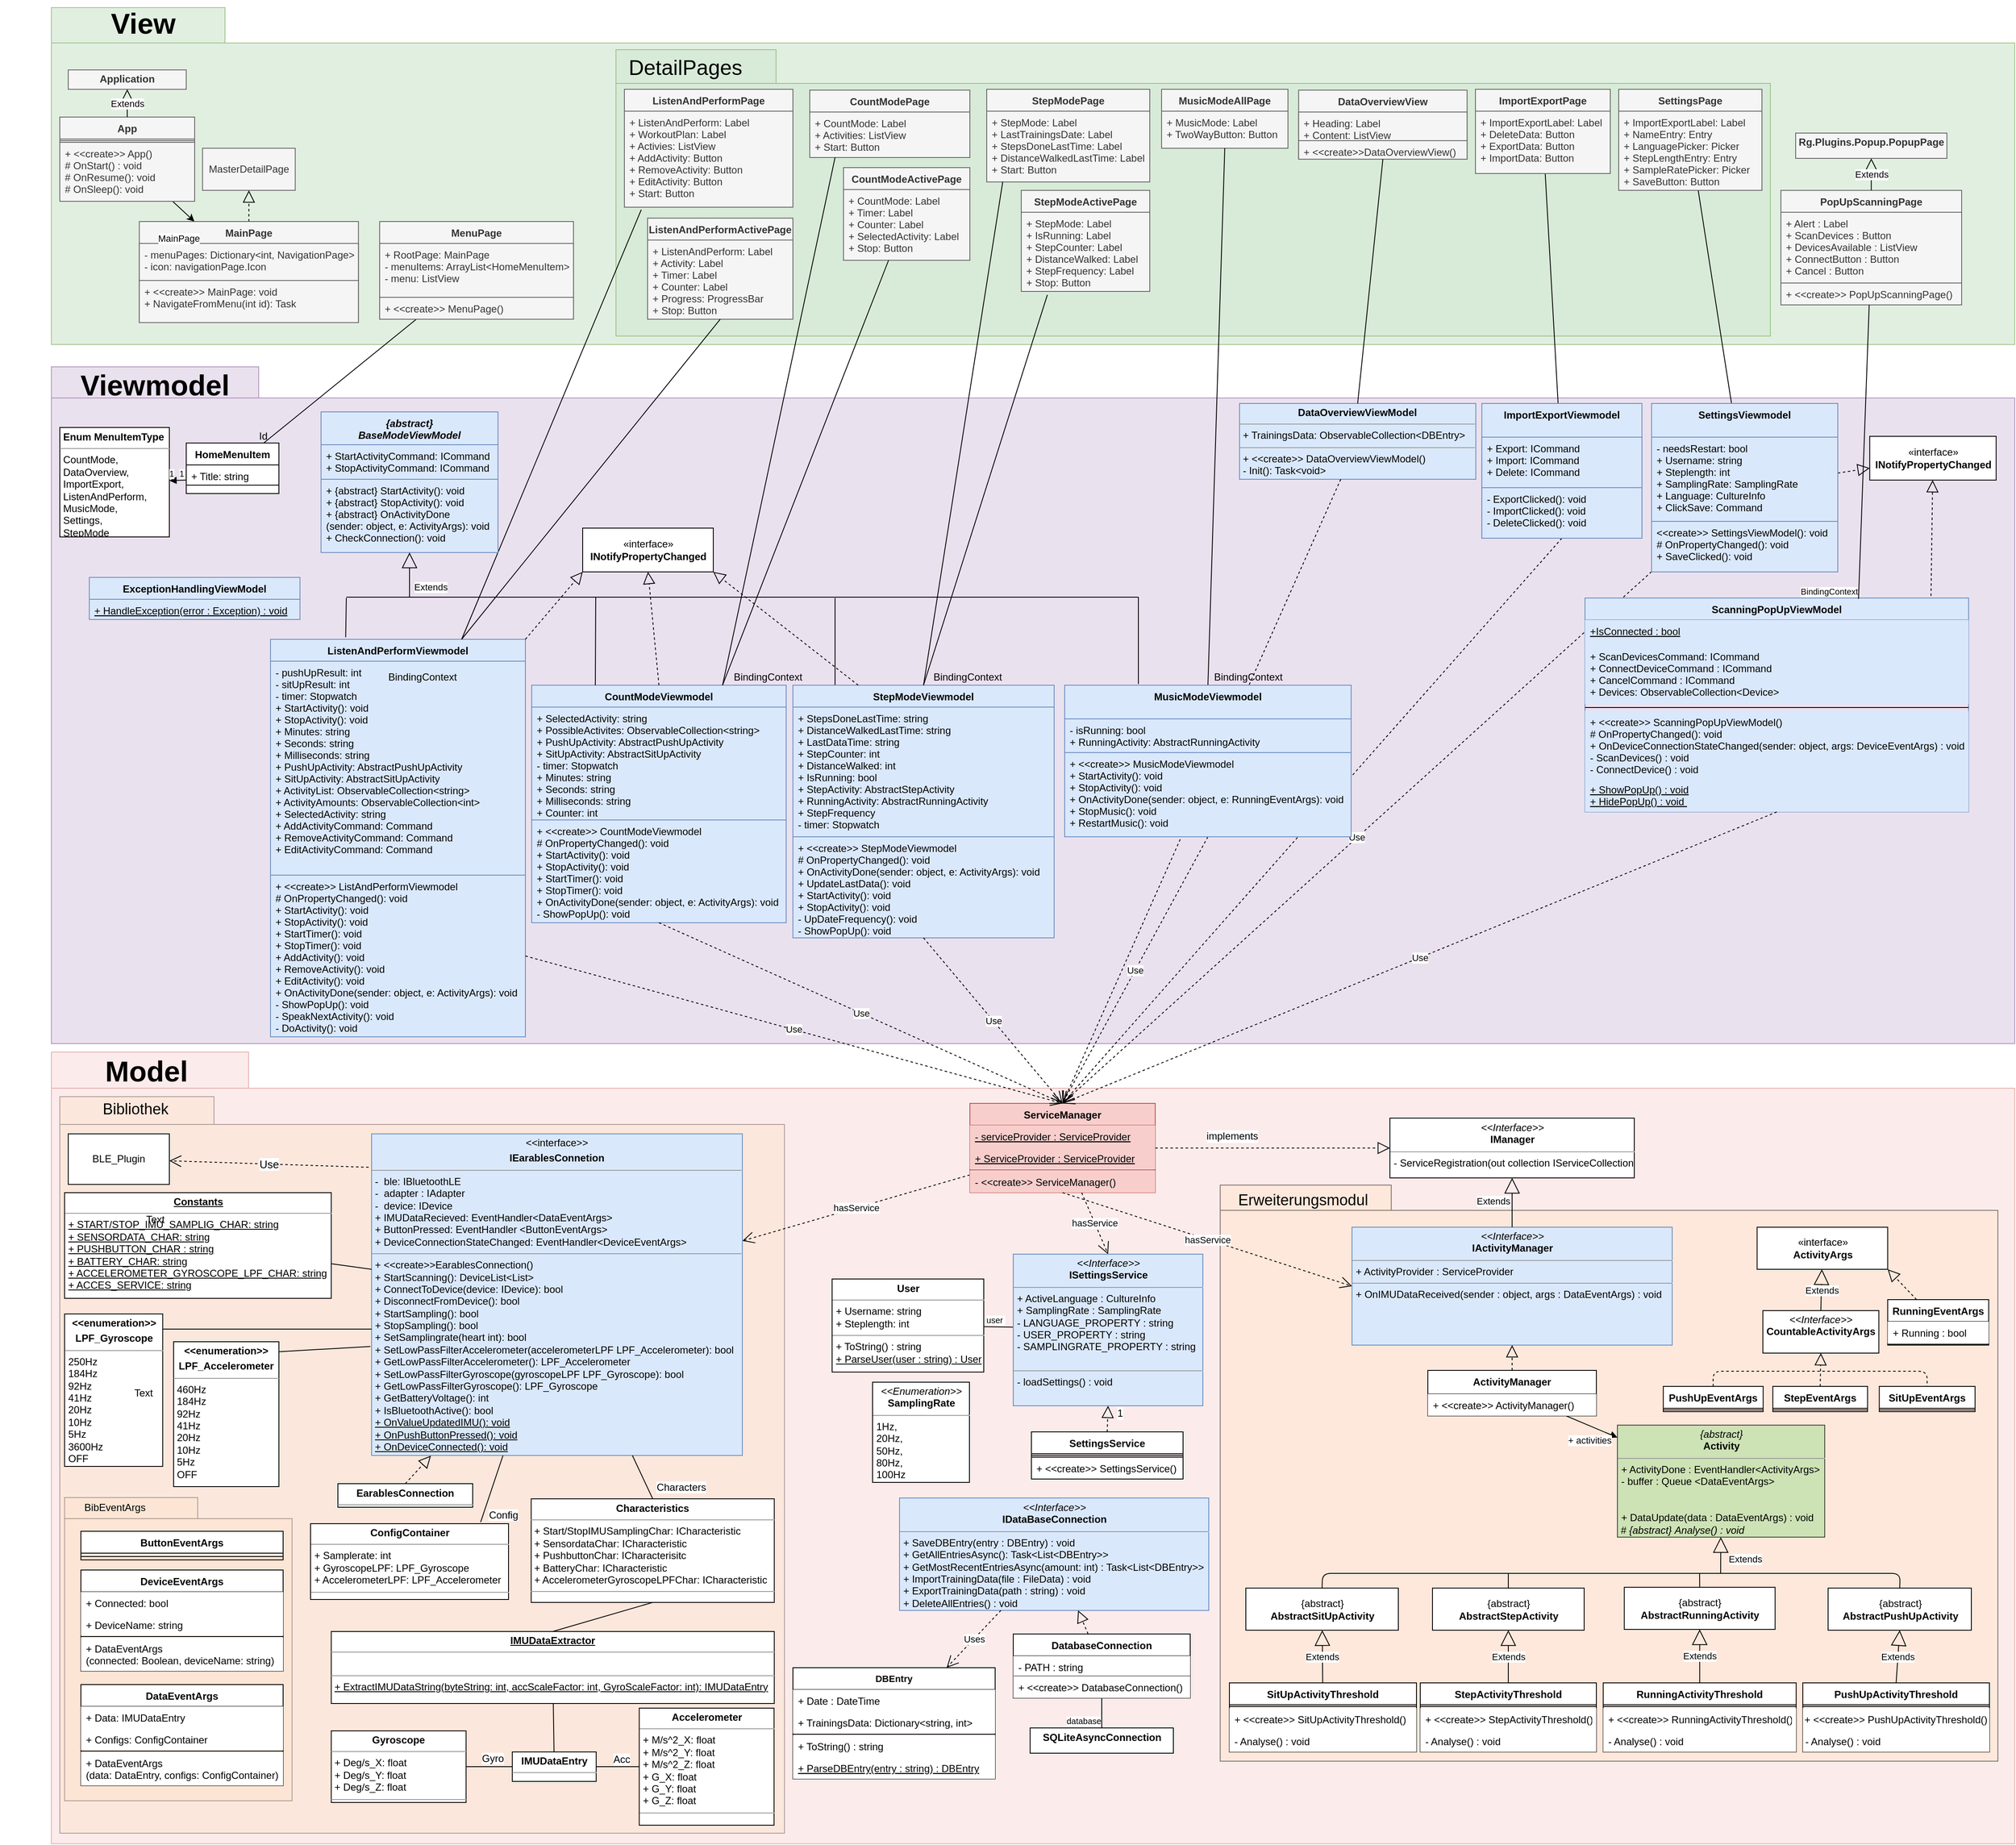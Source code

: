 <mxfile version="12.4.3" type="device" pages="1"><diagram id="adMyBay1lu6xidjCouD3" name="Model"><mxGraphModel dx="2538" dy="4905" grid="1" gridSize="10" guides="1" tooltips="1" connect="1" arrows="1" fold="1" page="1" pageScale="1" pageWidth="850" pageHeight="1100" math="0" shadow="0"><root><mxCell id="0"/><mxCell id="1" parent="0"/><mxCell id="42c7p0Jz0BTPsPOPCq5F-300" value="" style="shape=folder;fontStyle=1;spacingTop=10;tabWidth=183;tabHeight=33;tabPosition=left;html=1;strokeColor=#000000;strokeWidth=1;fontSize=12;fillColor=#fff2cc;opacity=50;" parent="1" vertex="1"><mxGeometry x="200" y="-1887.05" width="860" height="874.5" as="geometry"/></mxCell><mxCell id="1cj4yK8F-Vx2W9-UiFCP-41" value="" style="shape=folder;fontStyle=1;spacingTop=10;tabWidth=158;tabHeight=25;tabPosition=left;html=1;strokeColor=#000000;strokeWidth=1;fontSize=12;fillColor=#fff2cc;opacity=50;" parent="1" vertex="1"><mxGeometry x="205.62" y="-1411" width="270" height="360" as="geometry"/></mxCell><mxCell id="42c7p0Jz0BTPsPOPCq5F-298" value="" style="shape=folder;fontStyle=1;spacingTop=10;tabWidth=246;tabHeight=37;tabPosition=left;html=1;fillColor=#e1d5e7;strokeColor=#9673a6;opacity=70;" parent="1" vertex="1"><mxGeometry x="190" y="-2753.5" width="2330" height="803.5" as="geometry"/></mxCell><mxCell id="42c7p0Jz0BTPsPOPCq5F-297" value="" style="shape=folder;fontStyle=1;spacingTop=10;tabWidth=206;tabHeight=42;tabPosition=left;html=1;fillColor=#d5e8d4;strokeColor=#82b366;opacity=70;" parent="1" vertex="1"><mxGeometry x="190" y="-3180" width="2330" height="400" as="geometry"/></mxCell><mxCell id="1cj4yK8F-Vx2W9-UiFCP-1" value="" style="shape=folder;fontStyle=1;spacingTop=10;tabWidth=190;tabHeight=40;tabPosition=left;html=1;fillColor=#d5e8d4;strokeColor=#82b366;opacity=70;" parent="1" vertex="1"><mxGeometry x="860" y="-3130" width="1370" height="340" as="geometry"/></mxCell><mxCell id="42c7p0Jz0BTPsPOPCq5F-299" value="" style="shape=folder;fontStyle=1;spacingTop=10;tabWidth=234;tabHeight=43;tabPosition=left;html=1;strokeWidth=1;fillColor=#f8cecc;strokeColor=#b85450;opacity=40;" parent="1" vertex="1"><mxGeometry x="190" y="-1940" width="2330" height="940" as="geometry"/></mxCell><mxCell id="42c7p0Jz0BTPsPOPCq5F-301" value="hasService" style="endArrow=open;endSize=12;dashed=1;html=1;" parent="1" source="42c7p0Jz0BTPsPOPCq5F-350" target="42c7p0Jz0BTPsPOPCq5F-355" edge="1"><mxGeometry width="160" relative="1" as="geometry"><mxPoint x="1030.23" y="-1404" as="sourcePoint"/><mxPoint x="790" y="-1295" as="targetPoint"/></mxGeometry></mxCell><mxCell id="42c7p0Jz0BTPsPOPCq5F-302" value="" style="shape=folder;fontStyle=1;spacingTop=10;tabWidth=203;tabHeight=30;tabPosition=left;html=1;fillColor=#ffe6cc;strokeColor=#000000;opacity=50;" parent="1" vertex="1"><mxGeometry x="1577.08" y="-1782" width="922.92" height="684" as="geometry"/></mxCell><mxCell id="42c7p0Jz0BTPsPOPCq5F-303" value="&lt;p style=&quot;margin: 0px ; margin-top: 4px ; text-align: center&quot;&gt;&lt;i&gt;{abstract}&lt;/i&gt;&lt;br&gt;&lt;b&gt;Activity&lt;/b&gt;&lt;/p&gt;&lt;hr size=&quot;1&quot;&gt;&lt;p style=&quot;margin: 0px ; margin-left: 4px&quot;&gt;&lt;span&gt;+ ActivityDone : EventHandler&amp;lt;ActivityArgs&amp;gt;&lt;/span&gt;&lt;br&gt;&lt;/p&gt;&lt;p style=&quot;margin: 0px ; margin-left: 4px&quot;&gt;&lt;span&gt;- buffer : Queue &amp;lt;DataEventArgs&amp;gt;&amp;nbsp;&lt;/span&gt;&lt;/p&gt;&lt;p style=&quot;margin: 0px ; margin-left: 4px&quot;&gt;&lt;span&gt;&lt;br&gt;&lt;/span&gt;&lt;/p&gt;&lt;p style=&quot;margin: 0px ; margin-left: 4px&quot;&gt;&lt;span&gt;&lt;br&gt;&lt;/span&gt;&lt;/p&gt;&lt;p style=&quot;margin: 0px ; margin-left: 4px&quot;&gt;+ DataUpdate(data : DataEventArgs) : void&lt;/p&gt;&lt;i&gt;&amp;nbsp;#&amp;nbsp;&lt;/i&gt;&lt;i&gt;{abstract}&amp;nbsp;&lt;/i&gt;&lt;i&gt;Analyse() : void&amp;nbsp;&lt;/i&gt;&lt;i&gt;&lt;br&gt;&lt;/i&gt;&lt;p style=&quot;margin: 0px ; margin-left: 4px&quot;&gt;&lt;br&gt;&lt;/p&gt;" style="verticalAlign=top;align=left;overflow=fill;fontSize=12;fontFamily=Helvetica;html=1;fillColor=#B9E0A5;strokeColor=#000000;opacity=70;" parent="1" vertex="1"><mxGeometry x="2048.5" y="-1497" width="246" height="133" as="geometry"/></mxCell><mxCell id="42c7p0Jz0BTPsPOPCq5F-304" value="RunningActivityThreshold" style="swimlane;fontStyle=1;align=center;verticalAlign=top;childLayout=stackLayout;horizontal=1;startSize=26;horizontalStack=0;resizeParent=1;resizeParentMax=0;resizeLast=0;collapsible=1;marginBottom=0;fillColor=#ffffff;" parent="1" vertex="1"><mxGeometry x="2031.63" y="-1191" width="229" height="82" as="geometry"/></mxCell><mxCell id="42c7p0Jz0BTPsPOPCq5F-305" value="" style="line;strokeWidth=1;fillColor=#ffffff;align=left;verticalAlign=middle;spacingTop=-1;spacingLeft=3;spacingRight=3;rotatable=0;labelPosition=right;points=[];portConstraint=eastwest;" parent="42c7p0Jz0BTPsPOPCq5F-304" vertex="1"><mxGeometry y="26" width="229" height="4" as="geometry"/></mxCell><mxCell id="42c7p0Jz0BTPsPOPCq5F-306" value="+ &lt;&lt;create&gt;&gt; RunningActivityThreshold()" style="text;strokeColor=none;fillColor=#ffffff;align=left;verticalAlign=top;spacingLeft=4;spacingRight=4;overflow=hidden;rotatable=0;points=[[0,0.5],[1,0.5]];portConstraint=eastwest;" parent="42c7p0Jz0BTPsPOPCq5F-304" vertex="1"><mxGeometry y="30" width="229" height="26" as="geometry"/></mxCell><mxCell id="42c7p0Jz0BTPsPOPCq5F-307" value="- Analyse() : void" style="text;strokeColor=none;fillColor=#ffffff;align=left;verticalAlign=top;spacingLeft=4;spacingRight=4;overflow=hidden;rotatable=0;points=[[0,0.5],[1,0.5]];portConstraint=eastwest;" parent="42c7p0Jz0BTPsPOPCq5F-304" vertex="1"><mxGeometry y="56" width="229" height="26" as="geometry"/></mxCell><mxCell id="42c7p0Jz0BTPsPOPCq5F-308" value="StepActivityThreshold" style="swimlane;fontStyle=1;align=center;verticalAlign=top;childLayout=stackLayout;horizontal=1;startSize=26;horizontalStack=0;resizeParent=1;resizeParentMax=0;resizeLast=0;collapsible=1;marginBottom=0;fillColor=#ffffff;" parent="1" vertex="1"><mxGeometry x="1814.5" y="-1191" width="209" height="82" as="geometry"/></mxCell><mxCell id="42c7p0Jz0BTPsPOPCq5F-309" value="" style="line;strokeWidth=1;fillColor=#ffffff;align=left;verticalAlign=middle;spacingTop=-1;spacingLeft=3;spacingRight=3;rotatable=0;labelPosition=right;points=[];portConstraint=eastwest;" parent="42c7p0Jz0BTPsPOPCq5F-308" vertex="1"><mxGeometry y="26" width="209" height="4" as="geometry"/></mxCell><mxCell id="42c7p0Jz0BTPsPOPCq5F-310" value="+ &lt;&lt;create&gt;&gt; StepActivityThreshold()" style="text;strokeColor=none;fillColor=#ffffff;align=left;verticalAlign=top;spacingLeft=4;spacingRight=4;overflow=hidden;rotatable=0;points=[[0,0.5],[1,0.5]];portConstraint=eastwest;" parent="42c7p0Jz0BTPsPOPCq5F-308" vertex="1"><mxGeometry y="30" width="209" height="26" as="geometry"/></mxCell><mxCell id="42c7p0Jz0BTPsPOPCq5F-311" value="- Analyse() : void" style="text;strokeColor=none;fillColor=#ffffff;align=left;verticalAlign=top;spacingLeft=4;spacingRight=4;overflow=hidden;rotatable=0;points=[[0,0.5],[1,0.5]];portConstraint=eastwest;" parent="42c7p0Jz0BTPsPOPCq5F-308" vertex="1"><mxGeometry y="56" width="209" height="26" as="geometry"/></mxCell><mxCell id="42c7p0Jz0BTPsPOPCq5F-312" value="PushUpEventArgs" style="swimlane;fontStyle=1;align=center;verticalAlign=top;childLayout=stackLayout;horizontal=1;startSize=26;horizontalStack=0;resizeParent=1;resizeParentMax=0;resizeLast=0;collapsible=1;marginBottom=0;" parent="1" vertex="1"><mxGeometry x="2102.92" y="-1543" width="118.5" height="30" as="geometry"><mxRectangle x="20" y="777" width="140" height="26" as="alternateBounds"/></mxGeometry></mxCell><mxCell id="42c7p0Jz0BTPsPOPCq5F-313" value="" style="line;strokeWidth=1;fillColor=none;align=left;verticalAlign=middle;spacingTop=-1;spacingLeft=3;spacingRight=3;rotatable=0;labelPosition=right;points=[];portConstraint=eastwest;" parent="42c7p0Jz0BTPsPOPCq5F-312" vertex="1"><mxGeometry y="26" width="118.5" height="4" as="geometry"/></mxCell><mxCell id="42c7p0Jz0BTPsPOPCq5F-314" value="SitUpEventArgs" style="swimlane;fontStyle=1;align=center;verticalAlign=top;childLayout=stackLayout;horizontal=1;startSize=26;horizontalStack=0;resizeParent=1;resizeParentMax=0;resizeLast=0;collapsible=1;marginBottom=0;" parent="1" vertex="1"><mxGeometry x="2359.26" y="-1543" width="113.66" height="30" as="geometry"/></mxCell><mxCell id="42c7p0Jz0BTPsPOPCq5F-315" value="" style="line;strokeWidth=1;fillColor=none;align=left;verticalAlign=middle;spacingTop=-1;spacingLeft=3;spacingRight=3;rotatable=0;labelPosition=right;points=[];portConstraint=eastwest;" parent="42c7p0Jz0BTPsPOPCq5F-314" vertex="1"><mxGeometry y="26" width="113.66" height="4" as="geometry"/></mxCell><mxCell id="42c7p0Jz0BTPsPOPCq5F-316" value="RunningEventArgs" style="swimlane;fontStyle=1;align=center;verticalAlign=top;childLayout=stackLayout;horizontal=1;startSize=26;horizontalStack=0;resizeParent=1;resizeParentMax=0;resizeLast=0;collapsible=1;marginBottom=0;" parent="1" vertex="1"><mxGeometry x="2369.24" y="-1646" width="119.89" height="54" as="geometry"/></mxCell><mxCell id="42c7p0Jz0BTPsPOPCq5F-317" value="+ Running : bool" style="text;strokeColor=none;fillColor=#ffffff;align=left;verticalAlign=top;spacingLeft=4;spacingRight=4;overflow=hidden;rotatable=0;points=[[0,0.5],[1,0.5]];portConstraint=eastwest;" parent="42c7p0Jz0BTPsPOPCq5F-316" vertex="1"><mxGeometry y="26" width="119.89" height="26" as="geometry"/></mxCell><mxCell id="42c7p0Jz0BTPsPOPCq5F-318" value="" style="line;strokeWidth=1;fillColor=none;align=left;verticalAlign=middle;spacingTop=-1;spacingLeft=3;spacingRight=3;rotatable=0;labelPosition=right;points=[];portConstraint=eastwest;" parent="42c7p0Jz0BTPsPOPCq5F-316" vertex="1"><mxGeometry y="52" width="119.89" height="2" as="geometry"/></mxCell><mxCell id="42c7p0Jz0BTPsPOPCq5F-319" value="«interface»&lt;br&gt;&lt;b&gt;ActivityArgs&lt;br&gt;&lt;/b&gt;" style="html=1;" parent="1" vertex="1"><mxGeometry x="2214.24" y="-1732" width="155" height="50" as="geometry"/></mxCell><mxCell id="42c7p0Jz0BTPsPOPCq5F-320" value="StepEventArgs" style="swimlane;fontStyle=1;align=center;verticalAlign=top;childLayout=stackLayout;horizontal=1;startSize=26;horizontalStack=0;resizeParent=1;resizeParentMax=0;resizeLast=0;collapsible=1;marginBottom=0;" parent="1" vertex="1"><mxGeometry x="2232.92" y="-1543" width="112.42" height="30" as="geometry"/></mxCell><mxCell id="42c7p0Jz0BTPsPOPCq5F-321" value="" style="line;strokeWidth=1;fillColor=none;align=left;verticalAlign=middle;spacingTop=-1;spacingLeft=3;spacingRight=3;rotatable=0;labelPosition=right;points=[];portConstraint=eastwest;" parent="42c7p0Jz0BTPsPOPCq5F-320" vertex="1"><mxGeometry y="26" width="112.42" height="4" as="geometry"/></mxCell><mxCell id="42c7p0Jz0BTPsPOPCq5F-322" value="&lt;p style=&quot;margin: 0px ; margin-top: 4px ; text-align: center&quot;&gt;&lt;i&gt;&amp;lt;&amp;lt;Interface&amp;gt;&amp;gt;&lt;/i&gt;&lt;br&gt;&lt;b&gt;CountableActivityArgs&lt;/b&gt;&lt;/p&gt;&lt;p style=&quot;margin: 0px ; margin-left: 4px&quot;&gt;&lt;br&gt;&lt;/p&gt;" style="verticalAlign=top;align=left;overflow=fill;fontSize=12;fontFamily=Helvetica;html=1;" parent="1" vertex="1"><mxGeometry x="2221.11" y="-1633" width="137.61" height="50.5" as="geometry"/></mxCell><mxCell id="42c7p0Jz0BTPsPOPCq5F-323" value="Extends" style="endArrow=block;endSize=16;endFill=0;html=1;exitX=0.5;exitY=0;exitDx=0;exitDy=0;" parent="1" source="42c7p0Jz0BTPsPOPCq5F-322" target="42c7p0Jz0BTPsPOPCq5F-319" edge="1"><mxGeometry width="160" relative="1" as="geometry"><mxPoint x="2252.53" y="-1827.5" as="sourcePoint"/><mxPoint x="2412.53" y="-1827.5" as="targetPoint"/></mxGeometry></mxCell><mxCell id="42c7p0Jz0BTPsPOPCq5F-324" value="" style="endArrow=block;dashed=1;endFill=0;endSize=12;html=1;entryX=0.5;entryY=1;entryDx=0;entryDy=0;exitX=0.5;exitY=0;exitDx=0;exitDy=0;" parent="1" source="42c7p0Jz0BTPsPOPCq5F-320" target="42c7p0Jz0BTPsPOPCq5F-322" edge="1"><mxGeometry width="160" relative="1" as="geometry"><mxPoint x="2204.03" y="-1637.5" as="sourcePoint"/><mxPoint x="2622.53" y="-1677.5" as="targetPoint"/></mxGeometry></mxCell><mxCell id="42c7p0Jz0BTPsPOPCq5F-325" value="" style="endArrow=block;dashed=1;endFill=0;endSize=12;html=1;entryX=1;entryY=1;entryDx=0;entryDy=0;" parent="1" source="42c7p0Jz0BTPsPOPCq5F-316" target="42c7p0Jz0BTPsPOPCq5F-319" edge="1"><mxGeometry width="160" relative="1" as="geometry"><mxPoint x="2367.53" y="-1881" as="sourcePoint"/><mxPoint x="2669.03" y="-1878.5" as="targetPoint"/></mxGeometry></mxCell><mxCell id="42c7p0Jz0BTPsPOPCq5F-326" value="+ activities" style="endArrow=block;endFill=1;html=1;align=left;verticalAlign=top;" parent="1" source="42c7p0Jz0BTPsPOPCq5F-375" target="42c7p0Jz0BTPsPOPCq5F-303" edge="1"><mxGeometry x="-0.812" y="-15" relative="1" as="geometry"><mxPoint x="2890" y="-557.5" as="sourcePoint"/><mxPoint x="3120" y="-387.5" as="targetPoint"/><mxPoint x="1" as="offset"/></mxGeometry></mxCell><mxCell id="42c7p0Jz0BTPsPOPCq5F-327" value="{abstract}&lt;br&gt;&lt;b&gt;AbstractSitUpActivity&lt;/b&gt;" style="html=1;" parent="1" vertex="1"><mxGeometry x="1607.5" y="-1303.5" width="181" height="50" as="geometry"/></mxCell><mxCell id="42c7p0Jz0BTPsPOPCq5F-328" value="{abstract}&lt;br&gt;&lt;b&gt;AbstractPushUpActivity&lt;/b&gt;" style="html=1;" parent="1" vertex="1"><mxGeometry x="2298.5" y="-1303.5" width="170" height="50" as="geometry"/></mxCell><mxCell id="42c7p0Jz0BTPsPOPCq5F-329" value="{abstract}&lt;br&gt;&lt;b&gt;AbstractRunningActivity&lt;/b&gt;" style="html=1;" parent="1" vertex="1"><mxGeometry x="2056.63" y="-1304.5" width="179" height="50" as="geometry"/></mxCell><mxCell id="42c7p0Jz0BTPsPOPCq5F-331" value="Extends" style="endArrow=block;endSize=16;endFill=0;html=1;" parent="1" source="42c7p0Jz0BTPsPOPCq5F-425" target="42c7p0Jz0BTPsPOPCq5F-327" edge="1"><mxGeometry width="160" relative="1" as="geometry"><mxPoint x="1699" y="-1315.5" as="sourcePoint"/><mxPoint x="1837" y="-1241.5" as="targetPoint"/></mxGeometry></mxCell><mxCell id="42c7p0Jz0BTPsPOPCq5F-332" value="Extends" style="endArrow=block;endSize=16;endFill=0;html=1;exitX=0.5;exitY=0;exitDx=0;exitDy=0;entryX=0.5;entryY=1;entryDx=0;entryDy=0;" parent="1" source="42c7p0Jz0BTPsPOPCq5F-308" target="42c7p0Jz0BTPsPOPCq5F-330" edge="1"><mxGeometry width="160" relative="1" as="geometry"><mxPoint x="2013" y="-1165" as="sourcePoint"/><mxPoint x="2221" y="-1230.5" as="targetPoint"/></mxGeometry></mxCell><mxCell id="42c7p0Jz0BTPsPOPCq5F-333" value="Extends" style="endArrow=block;endSize=16;endFill=0;html=1;exitX=0.5;exitY=0;exitDx=0;exitDy=0;entryX=0.5;entryY=1;entryDx=0;entryDy=0;" parent="1" source="42c7p0Jz0BTPsPOPCq5F-304" target="42c7p0Jz0BTPsPOPCq5F-329" edge="1"><mxGeometry width="160" relative="1" as="geometry"><mxPoint x="2037" y="-1047" as="sourcePoint"/><mxPoint x="2140" y="-1264" as="targetPoint"/></mxGeometry></mxCell><mxCell id="42c7p0Jz0BTPsPOPCq5F-334" value="Extends" style="endArrow=block;endSize=16;endFill=0;html=1;entryX=0.5;entryY=1;entryDx=0;entryDy=0;exitX=0.5;exitY=0;exitDx=0;exitDy=0;" parent="1" source="42c7p0Jz0BTPsPOPCq5F-421" target="42c7p0Jz0BTPsPOPCq5F-328" edge="1"><mxGeometry width="160" relative="1" as="geometry"><mxPoint x="2418.5" y="-1032" as="sourcePoint"/><mxPoint x="2140" y="-1264" as="targetPoint"/></mxGeometry></mxCell><mxCell id="42c7p0Jz0BTPsPOPCq5F-335" value="Extends" style="endArrow=block;endSize=16;endFill=0;html=1;" parent="1" target="42c7p0Jz0BTPsPOPCq5F-303" edge="1"><mxGeometry x="-0.203" y="-29" width="160" relative="1" as="geometry"><mxPoint x="2171" y="-1321" as="sourcePoint"/><mxPoint x="2171.5" y="-1343" as="targetPoint"/><mxPoint as="offset"/></mxGeometry></mxCell><mxCell id="42c7p0Jz0BTPsPOPCq5F-336" value="&lt;p style=&quot;margin: 0px ; margin-top: 4px ; text-align: center&quot;&gt;&lt;i&gt;&amp;lt;&amp;lt;Interface&amp;gt;&amp;gt;&lt;/i&gt;&lt;br&gt;&lt;b&gt;IDataBaseConnection&lt;/b&gt;&lt;/p&gt;&lt;hr size=&quot;1&quot;&gt;&lt;p style=&quot;margin: 0px ; margin-left: 4px&quot;&gt;&lt;span&gt;+ SaveDBEntry(entry : DBEntry) : void&lt;/span&gt;&lt;br&gt;&lt;/p&gt;&lt;p style=&quot;margin: 0px ; margin-left: 4px&quot;&gt;+ GetAllEntriesAsync(): Task&amp;lt;List&amp;lt;DBEntry&amp;gt;&amp;gt;&lt;/p&gt;&lt;p style=&quot;margin: 0px ; margin-left: 4px&quot;&gt;+ GetMostRecentEntriesAsync(amount: int) : Task&amp;lt;List&amp;lt;DBEntry&amp;gt;&amp;gt;&lt;/p&gt;&lt;p style=&quot;margin: 0px ; margin-left: 4px&quot;&gt;+ ImportTrainingData(file : FileData) : void&lt;/p&gt;&lt;p style=&quot;margin: 0px ; margin-left: 4px&quot;&gt;+ ExportTrainingData(path : string) : void&lt;/p&gt;&lt;p style=&quot;margin: 0px ; margin-left: 4px&quot;&gt;+ DeleteAllEntries() : void&lt;/p&gt;&lt;p style=&quot;margin: 0px ; margin-left: 4px&quot;&gt;&lt;span style=&quot;color: rgba(0 , 0 , 0 , 0) ; font-family: monospace ; font-size: 0px&quot;&gt;3CmxGraphModel%3E%3Croot%3E%3CmxCell%20id%3D%220%22%2F%3E%3CmxCell%20id%3D%221%22%20parent%3D%220%22%2F%3E%3CmxCell%20id%3D%222%22%20value%3D%22%2B%20getEntriesAsync()%3A%20Task%26lt%3BList%26lt%3BDBEntry%26gt%3B%26gt%3B%22%20style%3D%22text%3BstrokeColor%3Dnone%3BfillColor%3Dnone%3Balign%3Dleft%3BverticalAlign%3Dtop%3BspacingLeft%3D4%3BspacingRight%3D4%3Boverflow%3Dhidden%3Brotatable%3D0%3Bpoints%3D%5B%5B0%2C0.5%5D%2C%5B1%2C0.5%5D%5D%3BportConstraint%3Deastwest%3B%22%20vertex%3D%221%22%20parent%3D%221%22%3E%3CmxGeometry%20x%3D%221080%22%20y%3D%22493%22%20width%3D%22250%22%20height%3D%2226%22%20as%3D%22geometry%22%2F%3E%3C%2FmxCell%3E%3C%2Froot%3E%3C%2FmxGraphModel%3E&lt;/span&gt;&lt;/p&gt;&lt;span style=&quot;color: rgba(0 , 0 , 0 , 0) ; font-family: monospace ; font-size: 0px&quot;&gt;%3CmxGraphModel%3E%3Croot%3E%3CmxCell%20id%3D%220%22%2F%3E%3CmxCell%20id%3D%221%22%20parent%3D%220%22%2F%3E%3CmxCell%20id%3D%222%22%20value%3D%22%2B%20getEntriesAsync()%3A%20Task%26lt%3BList%26lt%3BDBEntry%26gt%3B%26gt%3B%22%20style%3D%22text%3BstrokeColor%3Dnone%3BfillColor%3Dnone%3Balign%3Dleft%3BverticalAlign%3Dtop%3BspacingLeft%3D4%3BspacingRight%3D4%3Boverflow%3Dhidden%3Brotatable%3D0%3Bpoints%3D%5B%5B0%2C0.5%5D%2C%5B1%2C0.5%5D%5D%3BportConstraint%3Deastwest%3B%22%20vertex%3D%221%22%20parent%3D%221%22%3E%3CmxGeometry%20x%3D%221080%22%20y%3D%22493%22%20width%3D%22250%22%20height%3D%2226%22%20as%3D%22geometry%22%2F%3E%3C%2FmxCell%3E%3C%2Froot%3E%3C%2FmxGraphModel%3E&lt;/span&gt;&lt;span style=&quot;color: rgba(0 , 0 , 0 , 0) ; font-family: monospace ; font-size: 0px&quot;&gt;%3CmxGraphModel%3E%3Croot%3E%3CmxCell%20id%3D%220%22%2F%3E%3CmxCell%20id%3D%221%22%20parent%3D%220%22%2F%3E%3CmxCell%20id%3D%222%22%20value%3D%22%2B%20getEntriesAsync()%3A%20Task%26lt%3BList%26lt%3BDBEntry%26gt%3B%26gt%3B%22%20style%3D%22text%3BstrokeColor%3Dnone%3BfillColor%3Dnone%3Balign%3Dleft%3BverticalAlign%3Dtop%3BspacingLeft%3D4%3BspacingRight%3D4%3Boverflow%3Dhidden%3Brotatable%3D0%3Bpoints%3D%5B%5B0%2C0.5%5D%2C%5B1%2C0.5%5D%5D%3BportConstraint%3Deastwest%3B%22%20vertex%3D%221%22%20parent%3D%221%22%3E%3CmxGeometry%20x%3D%221080%22%20y%3D%22493%22%20width%3D%22250%22%20height%3D%2226%22%20as%3D%22geometry%22%2F%3E%3C%2FmxCell%3E%3C%2Froot%3E%3C%2FmxGraphModel%3E&lt;/span&gt;" style="verticalAlign=top;align=left;overflow=fill;fontSize=12;fontFamily=Helvetica;html=1;fillColor=#dae8fc;strokeColor=#6c8ebf;" parent="1" vertex="1"><mxGeometry x="1196.5" y="-1410.5" width="367" height="133.5" as="geometry"/></mxCell><mxCell id="42c7p0Jz0BTPsPOPCq5F-337" value="&lt;p style=&quot;margin: 0px ; margin-top: 4px ; text-align: center&quot;&gt;&lt;b&gt;SQLiteAsyncConnection&lt;/b&gt;&lt;/p&gt;" style="verticalAlign=top;align=left;overflow=fill;fontSize=12;fontFamily=Helvetica;html=1;" parent="1" vertex="1"><mxGeometry x="1351.5" y="-1137.5" width="170" height="30" as="geometry"/></mxCell><mxCell id="42c7p0Jz0BTPsPOPCq5F-338" value="" style="endArrow=block;dashed=1;endFill=0;endSize=12;html=1;" parent="1" source="42c7p0Jz0BTPsPOPCq5F-339" target="42c7p0Jz0BTPsPOPCq5F-336" edge="1"><mxGeometry width="160" relative="1" as="geometry"><mxPoint x="1766" y="-1263.5" as="sourcePoint"/><mxPoint x="1806" y="-1238.5" as="targetPoint"/></mxGeometry></mxCell><mxCell id="42c7p0Jz0BTPsPOPCq5F-339" value="DatabaseConnection" style="swimlane;fontStyle=1;align=center;verticalAlign=top;childLayout=stackLayout;horizontal=1;startSize=26;horizontalStack=0;resizeParent=1;resizeParentMax=0;resizeLast=0;collapsible=1;marginBottom=0;" parent="1" vertex="1"><mxGeometry x="1331.5" y="-1249" width="210" height="76" as="geometry"/></mxCell><mxCell id="42c7p0Jz0BTPsPOPCq5F-340" value="- PATH : string" style="text;strokeColor=none;fillColor=#ffffff;align=left;verticalAlign=top;spacingLeft=4;spacingRight=4;overflow=hidden;rotatable=0;points=[[0,0.5],[1,0.5]];portConstraint=eastwest;" parent="42c7p0Jz0BTPsPOPCq5F-339" vertex="1"><mxGeometry y="26" width="210" height="24" as="geometry"/></mxCell><mxCell id="kw5YE9jBTlgMGyi_RcTC-1" value="" style="endArrow=none;html=1;fontColor=#000000;entryX=1.001;entryY=-0.001;entryDx=0;entryDy=0;entryPerimeter=0;" edge="1" parent="42c7p0Jz0BTPsPOPCq5F-339" target="42c7p0Jz0BTPsPOPCq5F-342"><mxGeometry width="50" height="50" relative="1" as="geometry"><mxPoint x="0.5" y="50" as="sourcePoint"/><mxPoint x="68.5" y="38" as="targetPoint"/></mxGeometry></mxCell><mxCell id="42c7p0Jz0BTPsPOPCq5F-342" value="+ &lt;&lt;create&gt;&gt; DatabaseConnection() " style="text;strokeColor=none;fillColor=#ffffff;align=left;verticalAlign=top;spacingLeft=4;spacingRight=4;overflow=hidden;rotatable=0;points=[[0,0.5],[1,0.5]];portConstraint=eastwest;" parent="42c7p0Jz0BTPsPOPCq5F-339" vertex="1"><mxGeometry y="50" width="210" height="26" as="geometry"/></mxCell><mxCell id="42c7p0Jz0BTPsPOPCq5F-341" value="" style="line;strokeWidth=1;fillColor=none;align=left;verticalAlign=middle;spacingTop=-1;spacingLeft=3;spacingRight=3;rotatable=0;labelPosition=right;points=[];portConstraint=eastwest;" parent="42c7p0Jz0BTPsPOPCq5F-339" vertex="1"><mxGeometry y="76" width="210" as="geometry"/></mxCell><mxCell id="42c7p0Jz0BTPsPOPCq5F-343" value="DBEntry" style="swimlane;fontStyle=1;align=center;verticalAlign=top;childLayout=stackLayout;horizontal=1;startSize=26;horizontalStack=0;resizeParent=1;resizeParentMax=0;resizeLast=0;collapsible=1;marginBottom=0;fontSize=11;" parent="1" vertex="1"><mxGeometry x="1070" y="-1209" width="240" height="132" as="geometry"/></mxCell><mxCell id="42c7p0Jz0BTPsPOPCq5F-344" value="+ Date : DateTime" style="text;align=left;verticalAlign=top;spacingLeft=4;spacingRight=4;overflow=hidden;rotatable=0;points=[[0,0.5],[1,0.5]];portConstraint=eastwest;fillColor=#FFFFFF;strokeColor=none;fontColor=#000000;" parent="42c7p0Jz0BTPsPOPCq5F-343" vertex="1"><mxGeometry y="26" width="240" height="26" as="geometry"/></mxCell><mxCell id="42c7p0Jz0BTPsPOPCq5F-345" value="+ TrainingsData: Dictionary&lt;string, int&gt;" style="text;strokeColor=none;fillColor=#FFFFFF;align=left;verticalAlign=top;spacingLeft=4;spacingRight=4;overflow=hidden;rotatable=0;points=[[0,0.5],[1,0.5]];portConstraint=eastwest;fontColor=#000000;" parent="42c7p0Jz0BTPsPOPCq5F-343" vertex="1"><mxGeometry y="52" width="240" height="26" as="geometry"/></mxCell><mxCell id="42c7p0Jz0BTPsPOPCq5F-346" value="" style="line;strokeWidth=1;fillColor=none;align=left;verticalAlign=middle;spacingTop=-1;spacingLeft=3;spacingRight=3;rotatable=0;labelPosition=right;points=[];portConstraint=eastwest;" parent="42c7p0Jz0BTPsPOPCq5F-343" vertex="1"><mxGeometry y="78" width="240" height="2" as="geometry"/></mxCell><mxCell id="42c7p0Jz0BTPsPOPCq5F-347" value="+ ToString() : string" style="text;align=left;verticalAlign=top;spacingLeft=4;spacingRight=4;overflow=hidden;rotatable=0;points=[[0,0.5],[1,0.5]];portConstraint=eastwest;fillColor=#ffffff;fontColor=#000000;" parent="42c7p0Jz0BTPsPOPCq5F-343" vertex="1"><mxGeometry y="80" width="240" height="26" as="geometry"/></mxCell><mxCell id="42c7p0Jz0BTPsPOPCq5F-348" value="+ ParseDBEntry(entry : string) : DBEntry" style="text;strokeColor=none;fillColor=#ffffff;align=left;verticalAlign=top;spacingLeft=4;spacingRight=4;overflow=hidden;rotatable=0;points=[[0,0.5],[1,0.5]];portConstraint=eastwest;fontStyle=4" parent="42c7p0Jz0BTPsPOPCq5F-343" vertex="1"><mxGeometry y="106" width="240" height="26" as="geometry"/></mxCell><mxCell id="42c7p0Jz0BTPsPOPCq5F-350" value="ServiceManager" style="swimlane;fontStyle=1;align=center;verticalAlign=top;childLayout=stackLayout;horizontal=1;startSize=26;horizontalStack=0;resizeParent=1;resizeParentMax=0;resizeLast=0;collapsible=1;marginBottom=0;strokeWidth=1;fontSize=12;fillColor=#f8cecc;strokeColor=#b85450;" parent="1" vertex="1"><mxGeometry x="1280" y="-1879" width="220" height="106" as="geometry"><mxRectangle x="-687" y="350" width="120" height="26" as="alternateBounds"/></mxGeometry></mxCell><mxCell id="42c7p0Jz0BTPsPOPCq5F-351" value="- serviceProvider : ServiceProvider" style="text;strokeColor=none;fillColor=#f8cecc;align=left;verticalAlign=top;spacingLeft=4;spacingRight=4;overflow=hidden;rotatable=0;points=[[0,0.5],[1,0.5]];portConstraint=eastwest;fontStyle=4" parent="42c7p0Jz0BTPsPOPCq5F-350" vertex="1"><mxGeometry y="26" width="220" height="26" as="geometry"/></mxCell><mxCell id="42c7p0Jz0BTPsPOPCq5F-352" value="+ ServiceProvider : ServiceProvider" style="text;strokeColor=none;fillColor=#f8cecc;align=left;verticalAlign=top;spacingLeft=4;spacingRight=4;overflow=hidden;rotatable=0;points=[[0,0.5],[1,0.5]];portConstraint=eastwest;fontStyle=4" parent="42c7p0Jz0BTPsPOPCq5F-350" vertex="1"><mxGeometry y="52" width="220" height="26" as="geometry"/></mxCell><mxCell id="42c7p0Jz0BTPsPOPCq5F-353" value="" style="line;strokeWidth=1;align=left;verticalAlign=middle;spacingTop=-1;spacingLeft=3;spacingRight=3;rotatable=0;labelPosition=right;points=[];portConstraint=eastwest;fillColor=#f8cecc;strokeColor=#b85450;" parent="42c7p0Jz0BTPsPOPCq5F-350" vertex="1"><mxGeometry y="78" width="220" height="2" as="geometry"/></mxCell><mxCell id="42c7p0Jz0BTPsPOPCq5F-354" value="- &lt;&lt;create&gt;&gt; ServiceManager()" style="text;strokeColor=none;fillColor=#f8cecc;align=left;verticalAlign=top;spacingLeft=4;spacingRight=4;overflow=hidden;rotatable=0;points=[[0,0.5],[1,0.5]];portConstraint=eastwest;" parent="42c7p0Jz0BTPsPOPCq5F-350" vertex="1"><mxGeometry y="80" width="220" height="26" as="geometry"/></mxCell><mxCell id="42c7p0Jz0BTPsPOPCq5F-355" value="&lt;p style=&quot;margin: 0px ; margin-top: 4px ; text-align: center&quot;&gt;&amp;lt;&amp;lt;interface&amp;gt;&amp;gt;&lt;b&gt;&lt;br&gt;&lt;/b&gt;&lt;/p&gt;&lt;p style=&quot;margin: 0px ; margin-top: 4px ; text-align: center&quot;&gt;&lt;b&gt;IEarablesConnetion&lt;/b&gt;&lt;/p&gt;&lt;hr size=&quot;1&quot;&gt;&lt;p style=&quot;margin: 0px 0px 0px 4px&quot;&gt;-&amp;nbsp; ble: IBluetoothLE&lt;/p&gt;&lt;p style=&quot;margin: 0px 0px 0px 4px&quot;&gt;-&amp;nbsp; adapter : IAdapter&lt;/p&gt;&lt;p style=&quot;margin: 0px ; margin-left: 4px&quot;&gt;&lt;span&gt;-&amp;nbsp; device: IDevice&lt;/span&gt;&lt;/p&gt;&lt;p style=&quot;margin: 0px ; margin-left: 4px&quot;&gt;&lt;span&gt;+ IMUDataRecieved: EventHandler&amp;lt;DataEventArgs&amp;gt;&lt;/span&gt;&lt;br&gt;&lt;/p&gt;&lt;p style=&quot;margin: 0px 0px 0px 4px&quot;&gt;+ ButtonPressed: EventHandler &amp;lt;ButtonEventArgs&amp;gt;&lt;/p&gt;&lt;p style=&quot;margin: 0px 0px 0px 4px&quot;&gt;+ DeviceConnectionStateChanged: EventHandler&amp;lt;DeviceEventArgs&amp;gt;&lt;/p&gt;&lt;hr size=&quot;1&quot;&gt;&lt;p style=&quot;margin: 0px 0px 0px 4px&quot;&gt;+ &amp;lt;&amp;lt;create&amp;gt;&amp;gt;EarablesConnection()&lt;/p&gt;&lt;p style=&quot;margin: 0px 0px 0px 4px&quot;&gt;+ StartScanning(): DeviceList&amp;lt;List&amp;gt;&lt;/p&gt;&lt;p style=&quot;margin: 0px 0px 0px 4px&quot;&gt;+ ConnectToDevice(device: IDevice): bool&lt;/p&gt;&lt;p style=&quot;margin: 0px 0px 0px 4px&quot;&gt;+ DisconnectFromDevice(): bool&lt;/p&gt;&lt;p style=&quot;margin: 0px ; margin-left: 4px&quot;&gt;+ StartSampling(): bool&lt;/p&gt;&lt;p style=&quot;margin: 0px ; margin-left: 4px&quot;&gt;+ StopSampling(): bool&lt;/p&gt;&lt;p style=&quot;margin: 0px ; margin-left: 4px&quot;&gt;+ SetSamplingrate(heart int): bool&lt;/p&gt;&lt;p style=&quot;margin: 0px ; margin-left: 4px&quot;&gt;+ SetLowPassFilterAccelerometer(accelerometerLPF LPF_Accelerometer): bool&lt;/p&gt;&lt;p style=&quot;margin: 0px ; margin-left: 4px&quot;&gt;+ GetLowPassFilterAccelerometer(): LPF_Accelerometer&lt;br&gt;&lt;/p&gt;&lt;p style=&quot;margin: 0px ; margin-left: 4px&quot;&gt;+ SetLowPassFilterGyroscope(gyroscopeLPF LPF_Gyroscope): bool&lt;br&gt;&lt;/p&gt;&lt;p style=&quot;margin: 0px ; margin-left: 4px&quot;&gt;+ GetLowPassFilterGyroscope(): LPF_Gyroscope&lt;br&gt;&lt;/p&gt;&lt;p style=&quot;margin: 0px ; margin-left: 4px&quot;&gt;+ GetBatteryVoltage(): int&lt;/p&gt;&lt;p style=&quot;margin: 0px ; margin-left: 4px&quot;&gt;+ IsBluetoothActive(): bool&lt;/p&gt;&lt;p style=&quot;margin: 0px ; margin-left: 4px&quot;&gt;&lt;u&gt;+ OnValueUpdatedIMU(): void&lt;/u&gt;&lt;/p&gt;&lt;p style=&quot;margin: 0px ; margin-left: 4px&quot;&gt;&lt;u&gt;+ OnPushButtonPressed(): void&lt;/u&gt;&lt;/p&gt;&lt;p style=&quot;margin: 0px ; margin-left: 4px&quot;&gt;&lt;u&gt;+ OnDeviceConnected(): void&lt;/u&gt;&lt;/p&gt;&lt;p style=&quot;margin: 0px ; margin-left: 4px&quot;&gt;&lt;br&gt;&lt;/p&gt;&lt;p style=&quot;margin: 0px ; margin-left: 4px&quot;&gt;&amp;nbsp;&lt;/p&gt;" style="verticalAlign=top;align=left;overflow=fill;fontSize=12;fontFamily=Helvetica;html=1;rounded=0;shadow=0;comic=0;labelBackgroundColor=none;strokeWidth=1;fillColor=#dae8fc;strokeColor=#6c8ebf;" parent="1" vertex="1"><mxGeometry x="570" y="-1842.8" width="440" height="381.8" as="geometry"/></mxCell><mxCell id="42c7p0Jz0BTPsPOPCq5F-356" value="&lt;p style=&quot;margin: 0px ; margin-top: 4px ; text-align: center&quot;&gt;&lt;u&gt;&lt;b&gt;Constants&lt;/b&gt;&lt;br&gt;&lt;/u&gt;&lt;/p&gt;&lt;hr size=&quot;1&quot;&gt;&lt;p style=&quot;margin: 0px ; margin-left: 4px&quot;&gt;&lt;u&gt;+ START/STOP_IMU_SAMPLIG_CHAR: string&lt;/u&gt;&lt;/p&gt;&lt;p style=&quot;margin: 0px ; margin-left: 4px&quot;&gt;&lt;u&gt;+ SENSORDATA_CHAR: string&lt;/u&gt;&lt;/p&gt;&lt;p style=&quot;margin: 0px ; margin-left: 4px&quot;&gt;&lt;u&gt;+ PUSHBUTTON_CHAR : string&lt;/u&gt;&lt;/p&gt;&lt;p style=&quot;margin: 0px ; margin-left: 4px&quot;&gt;&lt;u&gt;+ BATTERY_CHAR: string&lt;br&gt;&lt;/u&gt;&lt;/p&gt;&lt;p style=&quot;margin: 0px ; margin-left: 4px&quot;&gt;&lt;u&gt;+ ACCELEROMETER_GYROSCOPE_LPF_CHAR: string&lt;/u&gt;&lt;/p&gt;&lt;p style=&quot;margin: 0px ; margin-left: 4px&quot;&gt;&lt;u&gt;+ ACCES_SERVICE: string&lt;/u&gt;&lt;/p&gt;&lt;p style=&quot;margin: 0px ; margin-left: 4px&quot;&gt;&lt;u&gt;&lt;br&gt;&lt;/u&gt;&lt;/p&gt;&lt;hr size=&quot;1&quot;&gt;&lt;p style=&quot;margin: 0px ; margin-left: 4px&quot;&gt;&lt;br&gt;&lt;/p&gt;" style="verticalAlign=top;align=left;overflow=fill;fontSize=12;fontFamily=Helvetica;html=1;rounded=0;shadow=0;comic=0;labelBackgroundColor=none;strokeWidth=1" parent="1" vertex="1"><mxGeometry x="205.62" y="-1773" width="316.5" height="125.5" as="geometry"/></mxCell><mxCell id="42c7p0Jz0BTPsPOPCq5F-357" value="&lt;p style=&quot;margin: 0px ; margin-top: 4px ; text-align: center&quot;&gt;&lt;b&gt;IMUDataEntry&lt;/b&gt;&lt;/p&gt;&lt;hr size=&quot;1&quot;&gt;&lt;p style=&quot;margin: 0px ; margin-left: 4px&quot;&gt;&lt;br&gt;&lt;/p&gt;&lt;br&gt;&lt;hr size=&quot;1&quot;&gt;&lt;p style=&quot;margin: 0px ; margin-left: 4px&quot;&gt;&lt;br&gt;&lt;/p&gt;" style="verticalAlign=top;align=left;overflow=fill;fontSize=12;fontFamily=Helvetica;html=1;rounded=0;shadow=0;comic=0;labelBackgroundColor=none;strokeWidth=1" parent="1" vertex="1"><mxGeometry x="736.96" y="-1109" width="99.57" height="35" as="geometry"/></mxCell><mxCell id="42c7p0Jz0BTPsPOPCq5F-358" value="&lt;p style=&quot;margin: 0px ; margin-top: 4px ; text-align: center&quot;&gt;&lt;b&gt;ConfigContainer&lt;/b&gt;&lt;/p&gt;&lt;hr size=&quot;1&quot;&gt;&lt;p style=&quot;margin: 0px ; margin-left: 4px&quot;&gt;+ Samplerate: int&lt;/p&gt;&lt;p style=&quot;margin: 0px 0px 0px 4px&quot;&gt;+ GyroscopeLPF: LPF_Gyroscope&lt;/p&gt;&lt;p style=&quot;margin: 0px 0px 0px 4px&quot;&gt;+ AccelerometerLPF: LPF_Accelerometer&lt;/p&gt;&lt;hr size=&quot;1&quot;&gt;&lt;p style=&quot;margin: 0px ; margin-left: 4px&quot;&gt;&lt;br&gt;&lt;/p&gt;" style="verticalAlign=top;align=left;overflow=fill;fontSize=12;fontFamily=Helvetica;html=1;rounded=0;shadow=0;comic=0;labelBackgroundColor=none;strokeWidth=1" parent="1" vertex="1"><mxGeometry x="497.5" y="-1380" width="235" height="90" as="geometry"/></mxCell><mxCell id="42c7p0Jz0BTPsPOPCq5F-359" value="BLE_Plugin" style="rounded=0;whiteSpace=wrap;html=1;" parent="1" vertex="1"><mxGeometry x="210" y="-1842.8" width="120" height="60" as="geometry"/></mxCell><mxCell id="42c7p0Jz0BTPsPOPCq5F-360" value="Bibliothek" style="text;html=1;strokeColor=none;fillColor=none;align=center;verticalAlign=middle;whiteSpace=wrap;rounded=0;fontSize=18;" parent="1" vertex="1"><mxGeometry x="200" y="-1891" width="180" height="38" as="geometry"/></mxCell><mxCell id="42c7p0Jz0BTPsPOPCq5F-361" value="&lt;p style=&quot;margin: 0px ; margin-top: 4px ; text-align: center&quot;&gt;&lt;i&gt;&amp;lt;&amp;lt;Interface&amp;gt;&amp;gt;&lt;/i&gt;&lt;br&gt;&lt;b&gt;IManager&lt;/b&gt;&lt;/p&gt;&lt;hr size=&quot;1&quot;&gt;&lt;p style=&quot;margin: 0px ; margin-left: 4px&quot;&gt;- ServiceRegistration&lt;span&gt;(out collection IServiceCollection)&lt;/span&gt;&lt;/p&gt;" style="verticalAlign=top;align=left;overflow=fill;fontSize=12;fontFamily=Helvetica;html=1;" parent="1" vertex="1"><mxGeometry x="1778.5" y="-1861.5" width="290" height="71" as="geometry"/></mxCell><mxCell id="42c7p0Jz0BTPsPOPCq5F-362" value="" style="endArrow=block;dashed=1;endFill=0;endSize=12;html=1;" parent="1" source="42c7p0Jz0BTPsPOPCq5F-350" target="42c7p0Jz0BTPsPOPCq5F-361" edge="1"><mxGeometry width="160" relative="1" as="geometry"><mxPoint x="1378.5" y="-1010" as="sourcePoint"/><mxPoint x="1408.5" y="-970" as="targetPoint"/></mxGeometry></mxCell><mxCell id="42c7p0Jz0BTPsPOPCq5F-363" value="implements" style="text;html=1;align=center;verticalAlign=middle;resizable=0;points=[];;labelBackgroundColor=#ffffff;" parent="42c7p0Jz0BTPsPOPCq5F-362" vertex="1" connectable="0"><mxGeometry x="0.203" y="3" relative="1" as="geometry"><mxPoint x="-77.03" y="-11" as="offset"/></mxGeometry></mxCell><mxCell id="42c7p0Jz0BTPsPOPCq5F-364" value="&lt;p style=&quot;margin: 0px ; margin-top: 4px ; text-align: center&quot;&gt;&lt;b&gt;Gyroscope&lt;/b&gt;&lt;/p&gt;&lt;hr size=&quot;1&quot;&gt;&lt;p style=&quot;margin: 0px 0px 0px 4px&quot;&gt;+ Deg/s_X: float&lt;/p&gt;&lt;p style=&quot;margin: 0px 0px 0px 4px&quot;&gt;+ Deg/s_Y: float&lt;br&gt;&lt;/p&gt;&lt;p style=&quot;margin: 0px 0px 0px 4px&quot;&gt;+ Deg/s_Z: float&lt;br&gt;&lt;/p&gt;&lt;hr size=&quot;1&quot;&gt;&lt;p style=&quot;margin: 0px ; margin-left: 4px&quot;&gt;&lt;br&gt;&lt;/p&gt;" style="verticalAlign=top;align=left;overflow=fill;fontSize=12;fontFamily=Helvetica;html=1;" parent="1" vertex="1"><mxGeometry x="522.12" y="-1134" width="160" height="85" as="geometry"/></mxCell><mxCell id="42c7p0Jz0BTPsPOPCq5F-365" value="&lt;p style=&quot;margin: 0px ; margin-top: 4px ; text-align: center&quot;&gt;&lt;b&gt;Accelerometer&lt;/b&gt;&lt;/p&gt;&lt;hr size=&quot;1&quot;&gt;&lt;p style=&quot;margin: 0px 0px 0px 4px&quot;&gt;+ M/s^2_X: float&lt;br&gt;&lt;/p&gt;&lt;p style=&quot;margin: 0px 0px 0px 4px&quot;&gt;+ M/s^2_Y: float&lt;br&gt;&lt;/p&gt;&lt;p style=&quot;margin: 0px 0px 0px 4px&quot;&gt;+ M/s^2_Z: float&lt;br&gt;&lt;/p&gt;&lt;p style=&quot;margin: 0px 0px 0px 4px&quot;&gt;+ G_X: float&lt;/p&gt;&lt;p style=&quot;margin: 0px 0px 0px 4px&quot;&gt;+ G_Y: float&lt;br&gt;&lt;/p&gt;&lt;p style=&quot;margin: 0px 0px 0px 4px&quot;&gt;+ G_Z: float&lt;br&gt;&lt;/p&gt;&lt;hr size=&quot;1&quot;&gt;&lt;p style=&quot;margin: 0px ; margin-left: 4px&quot;&gt;&lt;br&gt;&lt;/p&gt;" style="verticalAlign=top;align=left;overflow=fill;fontSize=12;fontFamily=Helvetica;html=1;" parent="1" vertex="1"><mxGeometry x="887.62" y="-1161" width="160" height="139" as="geometry"/></mxCell><mxCell id="42c7p0Jz0BTPsPOPCq5F-366" value="&lt;p style=&quot;margin: 0px ; margin-top: 4px ; text-align: center&quot;&gt;&lt;b&gt;&lt;u&gt;IMUDataExtractor&lt;/u&gt;&lt;/b&gt;&lt;br&gt;&lt;/p&gt;&lt;hr size=&quot;1&quot;&gt;&lt;p style=&quot;margin: 0px ; margin-left: 4px&quot;&gt;&lt;u&gt;&lt;br&gt;&lt;/u&gt;&lt;/p&gt;&lt;hr size=&quot;1&quot;&gt;&lt;p style=&quot;margin: 0px ; margin-left: 4px&quot;&gt;&lt;u&gt;+ ExtractIMUDataString(byteString: int, accScaleFactor&lt;span&gt;: int, GyroScaleFactor: int):&amp;nbsp;&lt;/span&gt;&lt;/u&gt;&lt;u&gt;IMUDataEntry&lt;/u&gt;&lt;/p&gt;" style="verticalAlign=top;align=left;overflow=fill;fontSize=12;fontFamily=Helvetica;html=1;" parent="1" vertex="1"><mxGeometry x="522.12" y="-1252" width="525.75" height="85.5" as="geometry"/></mxCell><mxCell id="42c7p0Jz0BTPsPOPCq5F-368" value="hasService" style="endArrow=open;endSize=12;dashed=1;html=1;entryX=0.5;entryY=0;entryDx=0;entryDy=0;" parent="1" source="42c7p0Jz0BTPsPOPCq5F-350" target="42c7p0Jz0BTPsPOPCq5F-448" edge="1"><mxGeometry width="160" relative="1" as="geometry"><mxPoint x="2251.5" y="-1249.5" as="sourcePoint"/><mxPoint x="1317.5" y="-1232.5" as="targetPoint"/></mxGeometry></mxCell><mxCell id="42c7p0Jz0BTPsPOPCq5F-370" value="DataEventArgs" style="swimlane;fontStyle=1;align=center;verticalAlign=top;childLayout=stackLayout;horizontal=1;startSize=26;horizontalStack=0;resizeParent=1;resizeParentMax=0;resizeLast=0;collapsible=1;marginBottom=0;fillColor=#ffffff;" parent="1" vertex="1"><mxGeometry x="225" y="-1189" width="240" height="120" as="geometry"/></mxCell><mxCell id="42c7p0Jz0BTPsPOPCq5F-371" value="+ Data: IMUDataEntry" style="text;strokeColor=none;fillColor=#ffffff;align=left;verticalAlign=top;spacingLeft=4;spacingRight=4;overflow=hidden;rotatable=0;points=[[0,0.5],[1,0.5]];portConstraint=eastwest;" parent="42c7p0Jz0BTPsPOPCq5F-370" vertex="1"><mxGeometry y="26" width="240" height="26" as="geometry"/></mxCell><mxCell id="42c7p0Jz0BTPsPOPCq5F-372" value="+ Configs: ConfigContainer" style="text;strokeColor=none;fillColor=#ffffff;align=left;verticalAlign=top;spacingLeft=4;spacingRight=4;overflow=hidden;rotatable=0;points=[[0,0.5],[1,0.5]];portConstraint=eastwest;" parent="42c7p0Jz0BTPsPOPCq5F-370" vertex="1"><mxGeometry y="52" width="240" height="26" as="geometry"/></mxCell><mxCell id="42c7p0Jz0BTPsPOPCq5F-373" value="" style="line;strokeWidth=1;fillColor=#ffffff;align=left;verticalAlign=middle;spacingTop=-1;spacingLeft=3;spacingRight=3;rotatable=0;labelPosition=right;points=[];portConstraint=eastwest;" parent="42c7p0Jz0BTPsPOPCq5F-370" vertex="1"><mxGeometry y="78" width="240" height="2" as="geometry"/></mxCell><mxCell id="42c7p0Jz0BTPsPOPCq5F-374" value="+ DataEventArgs&#10;(data: DataEntry, configs: ConfigContainer)" style="text;strokeColor=none;fillColor=#ffffff;align=left;verticalAlign=top;spacingLeft=4;spacingRight=4;overflow=hidden;rotatable=0;points=[[0,0.5],[1,0.5]];portConstraint=eastwest;" parent="42c7p0Jz0BTPsPOPCq5F-370" vertex="1"><mxGeometry y="80" width="240" height="40" as="geometry"/></mxCell><mxCell id="42c7p0Jz0BTPsPOPCq5F-375" value="ActivityManager" style="swimlane;fontStyle=1;align=center;verticalAlign=top;childLayout=stackLayout;horizontal=1;startSize=28;horizontalStack=0;resizeParent=1;resizeParentMax=0;resizeLast=0;collapsible=1;marginBottom=0;" parent="1" vertex="1"><mxGeometry x="1823.5" y="-1562" width="200" height="54" as="geometry"><mxRectangle width="140" height="28" as="alternateBounds"/></mxGeometry></mxCell><mxCell id="42c7p0Jz0BTPsPOPCq5F-376" value="+ &lt;&lt;create&gt;&gt; ActivityManager()" style="text;align=left;verticalAlign=top;spacingLeft=4;spacingRight=4;overflow=hidden;rotatable=0;points=[[0,0.5],[1,0.5]];portConstraint=eastwest;fillColor=#ffffff;" parent="42c7p0Jz0BTPsPOPCq5F-375" vertex="1"><mxGeometry y="28" width="200" height="26" as="geometry"/></mxCell><mxCell id="42c7p0Jz0BTPsPOPCq5F-378" value="&lt;p style=&quot;margin: 0px ; margin-top: 4px ; text-align: center&quot;&gt;&lt;b&gt;&amp;lt;&amp;lt;enumeration&amp;gt;&amp;gt;&lt;/b&gt;&lt;/p&gt;&lt;p style=&quot;margin: 0px ; margin-top: 4px ; text-align: center&quot;&gt;&lt;b&gt;LPF_Gyroscope&lt;/b&gt;&lt;/p&gt;&lt;hr size=&quot;1&quot;&gt;&lt;p style=&quot;margin: 0px ; margin-left: 4px&quot;&gt;250Hz&lt;/p&gt;&lt;p style=&quot;margin: 0px ; margin-left: 4px&quot;&gt;184Hz&lt;/p&gt;&lt;p style=&quot;margin: 0px ; margin-left: 4px&quot;&gt;92Hz&lt;/p&gt;&lt;p style=&quot;margin: 0px ; margin-left: 4px&quot;&gt;41Hz&lt;/p&gt;&lt;p style=&quot;margin: 0px ; margin-left: 4px&quot;&gt;20Hz&lt;/p&gt;&lt;p style=&quot;margin: 0px ; margin-left: 4px&quot;&gt;10Hz&lt;/p&gt;&lt;p style=&quot;margin: 0px ; margin-left: 4px&quot;&gt;5Hz&lt;/p&gt;&lt;p style=&quot;margin: 0px ; margin-left: 4px&quot;&gt;3600Hz&lt;/p&gt;&lt;p style=&quot;margin: 0px ; margin-left: 4px&quot;&gt;OFF&lt;/p&gt;&lt;p style=&quot;margin: 0px ; margin-left: 4px&quot;&gt;&lt;br&gt;&lt;/p&gt;" style="verticalAlign=top;align=left;overflow=fill;fontSize=12;fontFamily=Helvetica;html=1;" parent="1" vertex="1"><mxGeometry x="205.62" y="-1629" width="116.5" height="181" as="geometry"/></mxCell><mxCell id="42c7p0Jz0BTPsPOPCq5F-380" value="hasService" style="endArrow=open;endSize=12;dashed=1;html=1;entryX=0;entryY=0.5;entryDx=0;entryDy=0;exitX=0.5;exitY=1;exitDx=0;exitDy=0;exitPerimeter=0;" parent="1" source="42c7p0Jz0BTPsPOPCq5F-354" target="42c7p0Jz0BTPsPOPCq5F-446" edge="1"><mxGeometry width="160" relative="1" as="geometry"><mxPoint x="1630" y="-1780" as="sourcePoint"/><mxPoint x="2618.5" y="-1265" as="targetPoint"/></mxGeometry></mxCell><mxCell id="42c7p0Jz0BTPsPOPCq5F-381" value="ButtonEventArgs" style="swimlane;fontStyle=1;align=center;verticalAlign=top;childLayout=stackLayout;horizontal=1;startSize=26;horizontalStack=0;resizeParent=1;resizeParentMax=0;resizeLast=0;collapsible=1;marginBottom=0;fillColor=#ffffff;" parent="1" vertex="1"><mxGeometry x="225" y="-1371" width="240" height="34" as="geometry"/></mxCell><mxCell id="42c7p0Jz0BTPsPOPCq5F-382" value="" style="line;strokeWidth=1;fillColor=#ffffff;align=left;verticalAlign=middle;spacingTop=-1;spacingLeft=3;spacingRight=3;rotatable=0;labelPosition=right;points=[];portConstraint=eastwest;" parent="42c7p0Jz0BTPsPOPCq5F-381" vertex="1"><mxGeometry y="26" width="240" height="8" as="geometry"/></mxCell><mxCell id="42c7p0Jz0BTPsPOPCq5F-383" value="DeviceEventArgs" style="swimlane;fontStyle=1;align=center;verticalAlign=top;childLayout=stackLayout;horizontal=1;startSize=26;horizontalStack=0;resizeParent=1;resizeParentMax=0;resizeLast=0;collapsible=1;marginBottom=0;fillColor=#ffffff;" parent="1" vertex="1"><mxGeometry x="225" y="-1325" width="240" height="120" as="geometry"/></mxCell><mxCell id="42c7p0Jz0BTPsPOPCq5F-384" value="+ Connected: bool" style="text;align=left;verticalAlign=top;spacingLeft=4;spacingRight=4;overflow=hidden;rotatable=0;points=[[0,0.5],[1,0.5]];portConstraint=eastwest;fillColor=#ffffff;" parent="42c7p0Jz0BTPsPOPCq5F-383" vertex="1"><mxGeometry y="26" width="240" height="26" as="geometry"/></mxCell><mxCell id="42c7p0Jz0BTPsPOPCq5F-385" value="+ DeviceName: string&#10;" style="text;align=left;verticalAlign=top;spacingLeft=4;spacingRight=4;overflow=hidden;rotatable=0;points=[[0,0.5],[1,0.5]];portConstraint=eastwest;fillColor=#ffffff;" parent="42c7p0Jz0BTPsPOPCq5F-383" vertex="1"><mxGeometry y="52" width="240" height="26" as="geometry"/></mxCell><mxCell id="42c7p0Jz0BTPsPOPCq5F-386" value="" style="line;strokeWidth=1;align=left;verticalAlign=middle;spacingTop=-1;spacingLeft=3;spacingRight=3;rotatable=0;labelPosition=right;points=[];portConstraint=eastwest;fillColor=#ffffff;" parent="42c7p0Jz0BTPsPOPCq5F-383" vertex="1"><mxGeometry y="78" width="240" height="2" as="geometry"/></mxCell><mxCell id="42c7p0Jz0BTPsPOPCq5F-387" value="+ DataEventArgs&#10;(connected: Boolean, deviceName: string)" style="text;strokeColor=none;fillColor=#ffffff;align=left;verticalAlign=top;spacingLeft=4;spacingRight=4;overflow=hidden;rotatable=0;points=[[0,0.5],[1,0.5]];portConstraint=eastwest;" parent="42c7p0Jz0BTPsPOPCq5F-383" vertex="1"><mxGeometry y="80" width="240" height="40" as="geometry"/></mxCell><mxCell id="42c7p0Jz0BTPsPOPCq5F-388" value="&lt;p style=&quot;margin: 0px ; margin-top: 4px ; text-align: center&quot;&gt;&lt;b&gt;&amp;lt;&amp;lt;enumeration&amp;gt;&amp;gt;&lt;/b&gt;&lt;/p&gt;&lt;p style=&quot;margin: 0px ; margin-top: 4px ; text-align: center&quot;&gt;&lt;b&gt;LPF_Accelerometer&lt;/b&gt;&lt;/p&gt;&lt;hr size=&quot;1&quot;&gt;&lt;p style=&quot;margin: 0px ; margin-left: 4px&quot;&gt;460Hz&lt;/p&gt;&lt;p style=&quot;margin: 0px ; margin-left: 4px&quot;&gt;184Hz&lt;/p&gt;&lt;p style=&quot;margin: 0px ; margin-left: 4px&quot;&gt;92Hz&lt;/p&gt;&lt;p style=&quot;margin: 0px ; margin-left: 4px&quot;&gt;41Hz&lt;/p&gt;&lt;p style=&quot;margin: 0px ; margin-left: 4px&quot;&gt;20Hz&lt;/p&gt;&lt;p style=&quot;margin: 0px ; margin-left: 4px&quot;&gt;10Hz&lt;/p&gt;&lt;p style=&quot;margin: 0px ; margin-left: 4px&quot;&gt;5Hz&lt;/p&gt;&lt;p style=&quot;margin: 0px ; margin-left: 4px&quot;&gt;OFF&lt;/p&gt;&lt;p style=&quot;margin: 0px ; margin-left: 4px&quot;&gt;&lt;br&gt;&lt;/p&gt;" style="verticalAlign=top;align=left;overflow=fill;fontSize=12;fontFamily=Helvetica;html=1;" parent="1" vertex="1"><mxGeometry x="335" y="-1596" width="125" height="172" as="geometry"/></mxCell><mxCell id="42c7p0Jz0BTPsPOPCq5F-389" value="" style="endArrow=none;html=1;edgeStyle=orthogonalEdgeStyle;" parent="1" source="42c7p0Jz0BTPsPOPCq5F-355" target="42c7p0Jz0BTPsPOPCq5F-378" edge="1"><mxGeometry relative="1" as="geometry"><mxPoint x="500" y="-1611" as="sourcePoint"/><mxPoint x="763.5" y="-1713.25" as="targetPoint"/><Array as="points"><mxPoint x="370" y="-1611"/><mxPoint x="370" y="-1611"/></Array></mxGeometry></mxCell><mxCell id="42c7p0Jz0BTPsPOPCq5F-390" value="" style="resizable=0;html=1;align=left;verticalAlign=bottom;labelBackgroundColor=#ffffff;fontSize=10;" parent="42c7p0Jz0BTPsPOPCq5F-389" connectable="0" vertex="1"><mxGeometry x="-1" relative="1" as="geometry"/></mxCell><mxCell id="42c7p0Jz0BTPsPOPCq5F-391" value="" style="endArrow=none;html=1;fontSize=12;exitX=-0.003;exitY=0.661;exitDx=0;exitDy=0;exitPerimeter=0;entryX=0.997;entryY=0.069;entryDx=0;entryDy=0;entryPerimeter=0;" parent="1" source="42c7p0Jz0BTPsPOPCq5F-355" target="42c7p0Jz0BTPsPOPCq5F-388" edge="1"><mxGeometry relative="1" as="geometry"><mxPoint x="653.5" y="-1733.25" as="sourcePoint"/><mxPoint x="813.5" y="-1733.25" as="targetPoint"/></mxGeometry></mxCell><mxCell id="42c7p0Jz0BTPsPOPCq5F-392" value="" style="resizable=0;html=1;align=left;verticalAlign=bottom;labelBackgroundColor=#ffffff;fontSize=10;" parent="42c7p0Jz0BTPsPOPCq5F-391" connectable="0" vertex="1"><mxGeometry x="-1" relative="1" as="geometry"/></mxCell><mxCell id="42c7p0Jz0BTPsPOPCq5F-393" value="" style="endArrow=none;html=1;fontSize=12;entryX=0.859;entryY=-0.02;entryDx=0;entryDy=0;entryPerimeter=0;" parent="1" source="42c7p0Jz0BTPsPOPCq5F-355" target="42c7p0Jz0BTPsPOPCq5F-358" edge="1"><mxGeometry relative="1" as="geometry"><mxPoint x="573.5" y="-1333.25" as="sourcePoint"/><mxPoint x="733.5" y="-1333.25" as="targetPoint"/></mxGeometry></mxCell><mxCell id="42c7p0Jz0BTPsPOPCq5F-394" value="" style="resizable=0;html=1;align=left;verticalAlign=bottom;labelBackgroundColor=#ffffff;fontSize=10;" parent="42c7p0Jz0BTPsPOPCq5F-393" connectable="0" vertex="1"><mxGeometry x="-1" relative="1" as="geometry"/></mxCell><mxCell id="42c7p0Jz0BTPsPOPCq5F-395" value="Config" style="resizable=0;html=1;align=right;verticalAlign=bottom;labelBackgroundColor=#ffffff;fontSize=12;" parent="42c7p0Jz0BTPsPOPCq5F-393" connectable="0" vertex="1"><mxGeometry x="1" relative="1" as="geometry"><mxPoint x="45" as="offset"/></mxGeometry></mxCell><mxCell id="42c7p0Jz0BTPsPOPCq5F-396" value="" style="endArrow=none;html=1;fontSize=12;" parent="1" source="42c7p0Jz0BTPsPOPCq5F-355" target="42c7p0Jz0BTPsPOPCq5F-356" edge="1"><mxGeometry relative="1" as="geometry"><mxPoint x="-116.5" y="-1733.25" as="sourcePoint"/><mxPoint x="43.5" y="-1733.25" as="targetPoint"/></mxGeometry></mxCell><mxCell id="42c7p0Jz0BTPsPOPCq5F-397" value="" style="resizable=0;html=1;align=right;verticalAlign=bottom;labelBackgroundColor=#ffffff;fontSize=13;" parent="42c7p0Jz0BTPsPOPCq5F-396" connectable="0" vertex="1"><mxGeometry x="1" relative="1" as="geometry"><mxPoint x="-10.5" y="30" as="offset"/></mxGeometry></mxCell><mxCell id="42c7p0Jz0BTPsPOPCq5F-398" value="Use" style="endArrow=open;endSize=12;dashed=1;html=1;fontSize=13;exitX=-0.008;exitY=0.104;exitDx=0;exitDy=0;exitPerimeter=0;" parent="1" source="42c7p0Jz0BTPsPOPCq5F-355" target="42c7p0Jz0BTPsPOPCq5F-359" edge="1"><mxGeometry width="160" relative="1" as="geometry"><mxPoint x="-136.5" y="-1283.25" as="sourcePoint"/><mxPoint x="23.5" y="-1283.25" as="targetPoint"/></mxGeometry></mxCell><mxCell id="42c7p0Jz0BTPsPOPCq5F-399" value="" style="endArrow=none;html=1;edgeStyle=orthogonalEdgeStyle;fontSize=13;" parent="1" source="42c7p0Jz0BTPsPOPCq5F-357" target="42c7p0Jz0BTPsPOPCq5F-364" edge="1"><mxGeometry relative="1" as="geometry"><mxPoint x="437.62" y="-1194" as="sourcePoint"/><mxPoint x="597.62" y="-1194" as="targetPoint"/></mxGeometry></mxCell><mxCell id="42c7p0Jz0BTPsPOPCq5F-400" value="Gyro" style="resizable=0;html=1;align=right;verticalAlign=bottom;labelBackgroundColor=#ffffff;fontSize=12;" parent="42c7p0Jz0BTPsPOPCq5F-399" connectable="0" vertex="1"><mxGeometry x="1" relative="1" as="geometry"><mxPoint x="45.5" y="-1" as="offset"/></mxGeometry></mxCell><mxCell id="42c7p0Jz0BTPsPOPCq5F-401" value="" style="endArrow=none;html=1;fontSize=12;exitX=1;exitY=0.5;exitDx=0;exitDy=0;" parent="1" source="42c7p0Jz0BTPsPOPCq5F-357" target="42c7p0Jz0BTPsPOPCq5F-365" edge="1"><mxGeometry relative="1" as="geometry"><mxPoint x="737.62" y="-1244" as="sourcePoint"/><mxPoint x="897.62" y="-1244" as="targetPoint"/></mxGeometry></mxCell><mxCell id="42c7p0Jz0BTPsPOPCq5F-402" value="Acc" style="resizable=0;html=1;align=right;verticalAlign=bottom;labelBackgroundColor=#ffffff;fontSize=12;" parent="42c7p0Jz0BTPsPOPCq5F-401" connectable="0" vertex="1"><mxGeometry x="1" relative="1" as="geometry"><mxPoint x="-10" y="-0.5" as="offset"/></mxGeometry></mxCell><mxCell id="42c7p0Jz0BTPsPOPCq5F-403" value="" style="endArrow=none;html=1;fontSize=12;exitX=0.5;exitY=1;exitDx=0;exitDy=0;entryX=0.5;entryY=0;entryDx=0;entryDy=0;" parent="1" source="42c7p0Jz0BTPsPOPCq5F-409" target="42c7p0Jz0BTPsPOPCq5F-366" edge="1"><mxGeometry relative="1" as="geometry"><mxPoint x="743.5" y="-1263.25" as="sourcePoint"/><mxPoint x="903.5" y="-1263.25" as="targetPoint"/></mxGeometry></mxCell><mxCell id="42c7p0Jz0BTPsPOPCq5F-404" value="" style="resizable=0;html=1;align=right;verticalAlign=bottom;labelBackgroundColor=#ffffff;fontSize=12;" parent="42c7p0Jz0BTPsPOPCq5F-403" connectable="0" vertex="1"><mxGeometry x="1" relative="1" as="geometry"/></mxCell><mxCell id="42c7p0Jz0BTPsPOPCq5F-406" value="" style="endArrow=none;html=1;fontSize=12;" parent="1" source="42c7p0Jz0BTPsPOPCq5F-366" target="42c7p0Jz0BTPsPOPCq5F-357" edge="1"><mxGeometry relative="1" as="geometry"><mxPoint x="1033.5" y="-1133.25" as="sourcePoint"/><mxPoint x="1193.5" y="-1133.25" as="targetPoint"/></mxGeometry></mxCell><mxCell id="42c7p0Jz0BTPsPOPCq5F-410" value="" style="endArrow=none;html=1;entryX=0.5;entryY=0;entryDx=0;entryDy=0;" parent="1" source="42c7p0Jz0BTPsPOPCq5F-355" target="42c7p0Jz0BTPsPOPCq5F-409" edge="1"><mxGeometry relative="1" as="geometry"><mxPoint x="-206.5" y="-1533.25" as="sourcePoint"/><mxPoint x="-46.5" y="-1533.25" as="targetPoint"/></mxGeometry></mxCell><mxCell id="42c7p0Jz0BTPsPOPCq5F-411" value="Characters" style="resizable=0;html=1;align=right;verticalAlign=bottom;labelBackgroundColor=#ffffff;fontSize=12;direction=south;" parent="42c7p0Jz0BTPsPOPCq5F-410" connectable="0" vertex="1"><mxGeometry x="1" relative="1" as="geometry"><mxPoint x="63.71" y="-5.07" as="offset"/></mxGeometry></mxCell><mxCell id="42c7p0Jz0BTPsPOPCq5F-414" value="&lt;p style=&quot;margin: 0px ; margin-top: 4px ; text-align: center&quot;&gt;&lt;b&gt;User&lt;/b&gt;&lt;/p&gt;&lt;hr size=&quot;1&quot;&gt;&lt;p style=&quot;margin: 0px ; margin-left: 4px&quot;&gt;+ Username: string&lt;/p&gt;&lt;p style=&quot;margin: 0px ; margin-left: 4px&quot;&gt;+ Steplength: int&lt;/p&gt;&lt;hr size=&quot;1&quot;&gt;&lt;p style=&quot;margin: 0px ; margin-left: 4px&quot;&gt;+ ToString() : string&lt;/p&gt;&lt;p style=&quot;margin: 0px ; margin-left: 4px&quot;&gt;&lt;u&gt;+ ParseUser(user : string) : User&lt;/u&gt;&lt;/p&gt;" style="verticalAlign=top;align=left;overflow=fill;fontSize=12;fontFamily=Helvetica;html=1;" parent="1" vertex="1"><mxGeometry x="1116.5" y="-1670.5" width="180" height="110.5" as="geometry"/></mxCell><mxCell id="42c7p0Jz0BTPsPOPCq5F-415" value="" style="endArrow=none;html=1;exitX=1;exitY=0.5;exitDx=0;exitDy=0;" parent="1" source="42c7p0Jz0BTPsPOPCq5F-448" target="42c7p0Jz0BTPsPOPCq5F-414" edge="1"><mxGeometry relative="1" as="geometry"><mxPoint x="1546.5" y="-1734.5" as="sourcePoint"/><mxPoint x="1706.5" y="-1734.5" as="targetPoint"/></mxGeometry></mxCell><mxCell id="42c7p0Jz0BTPsPOPCq5F-416" value="user&amp;nbsp;" style="resizable=0;html=1;align=right;verticalAlign=bottom;labelBackgroundColor=#ffffff;fontSize=10;" parent="42c7p0Jz0BTPsPOPCq5F-415" connectable="0" vertex="1"><mxGeometry x="1" relative="1" as="geometry"><mxPoint x="26" as="offset"/></mxGeometry></mxCell><mxCell id="42c7p0Jz0BTPsPOPCq5F-421" value="PushUpActivityThreshold" style="swimlane;fontStyle=1;align=center;verticalAlign=top;childLayout=stackLayout;horizontal=1;startSize=26;horizontalStack=0;resizeParent=1;resizeParentMax=0;resizeLast=0;collapsible=1;marginBottom=0;fillColor=#ffffff;" parent="1" vertex="1"><mxGeometry x="2268.5" y="-1191" width="221.5" height="82" as="geometry"/></mxCell><mxCell id="42c7p0Jz0BTPsPOPCq5F-422" value="" style="line;strokeWidth=1;fillColor=#ffffff;align=left;verticalAlign=middle;spacingTop=-1;spacingLeft=3;spacingRight=3;rotatable=0;labelPosition=right;points=[];portConstraint=eastwest;" parent="42c7p0Jz0BTPsPOPCq5F-421" vertex="1"><mxGeometry y="26" width="221.5" height="4" as="geometry"/></mxCell><mxCell id="42c7p0Jz0BTPsPOPCq5F-423" value="+ &lt;&lt;create&gt;&gt; PushUpActivityThreshold()" style="text;strokeColor=none;fillColor=#ffffff;align=left;verticalAlign=top;spacingLeft=0;spacingRight=-4;overflow=hidden;rotatable=0;points=[[0,0.5],[1,0.5]];portConstraint=eastwest;" parent="42c7p0Jz0BTPsPOPCq5F-421" vertex="1"><mxGeometry y="30" width="221.5" height="26" as="geometry"/></mxCell><mxCell id="42c7p0Jz0BTPsPOPCq5F-424" value="- Analyse() : void" style="text;strokeColor=none;fillColor=#ffffff;align=left;verticalAlign=top;spacingLeft=1;spacingRight=4;overflow=hidden;rotatable=0;points=[[0,0.5],[1,0.5]];portConstraint=eastwest;" parent="42c7p0Jz0BTPsPOPCq5F-421" vertex="1"><mxGeometry y="56" width="221.5" height="26" as="geometry"/></mxCell><mxCell id="42c7p0Jz0BTPsPOPCq5F-425" value="SitUpActivityThreshold" style="swimlane;fontStyle=1;align=center;verticalAlign=top;childLayout=stackLayout;horizontal=1;startSize=26;horizontalStack=0;resizeParent=1;resizeParentMax=0;resizeLast=0;collapsible=1;marginBottom=0;fillColor=#ffffff;" parent="1" vertex="1"><mxGeometry x="1588" y="-1191" width="222" height="82" as="geometry"/></mxCell><mxCell id="42c7p0Jz0BTPsPOPCq5F-426" value="" style="line;strokeWidth=1;fillColor=#ffffff;align=left;verticalAlign=middle;spacingTop=-1;spacingLeft=3;spacingRight=3;rotatable=0;labelPosition=right;points=[];portConstraint=eastwest;" parent="42c7p0Jz0BTPsPOPCq5F-425" vertex="1"><mxGeometry y="26" width="222" height="4" as="geometry"/></mxCell><mxCell id="42c7p0Jz0BTPsPOPCq5F-427" value="+ &lt;&lt;create&gt;&gt; SitUpActivityThreshold()" style="text;strokeColor=none;fillColor=#ffffff;align=left;verticalAlign=top;spacingLeft=4;spacingRight=4;overflow=hidden;rotatable=0;points=[[0,0.5],[1,0.5]];portConstraint=eastwest;" parent="42c7p0Jz0BTPsPOPCq5F-425" vertex="1"><mxGeometry y="30" width="222" height="26" as="geometry"/></mxCell><mxCell id="42c7p0Jz0BTPsPOPCq5F-428" value="- Analyse() : void" style="text;strokeColor=none;fillColor=#ffffff;align=left;verticalAlign=top;spacingLeft=4;spacingRight=4;overflow=hidden;rotatable=0;points=[[0,0.5],[1,0.5]];portConstraint=eastwest;" parent="42c7p0Jz0BTPsPOPCq5F-425" vertex="1"><mxGeometry y="56" width="222" height="26" as="geometry"/></mxCell><mxCell id="42c7p0Jz0BTPsPOPCq5F-431" value="Uses" style="endArrow=open;endSize=12;dashed=1;html=1;" parent="1" source="42c7p0Jz0BTPsPOPCq5F-336" target="42c7p0Jz0BTPsPOPCq5F-343" edge="1"><mxGeometry width="160" relative="1" as="geometry"><mxPoint x="980.25" y="-1292.25" as="sourcePoint"/><mxPoint x="563.25" y="-1234.5" as="targetPoint"/></mxGeometry></mxCell><mxCell id="42c7p0Jz0BTPsPOPCq5F-432" value="" style="endArrow=none;html=1;" parent="1" source="42c7p0Jz0BTPsPOPCq5F-339" target="42c7p0Jz0BTPsPOPCq5F-337" edge="1"><mxGeometry relative="1" as="geometry"><mxPoint x="1423" y="-1012.5" as="sourcePoint"/><mxPoint x="1583" y="-1012.5" as="targetPoint"/></mxGeometry></mxCell><mxCell id="42c7p0Jz0BTPsPOPCq5F-433" value="database" style="resizable=0;html=1;align=right;verticalAlign=bottom;labelBackgroundColor=#ffffff;fontSize=10;" parent="42c7p0Jz0BTPsPOPCq5F-432" connectable="0" vertex="1"><mxGeometry x="1" relative="1" as="geometry"/></mxCell><mxCell id="42c7p0Jz0BTPsPOPCq5F-437" value="" style="endArrow=none;html=1;exitX=0.5;exitY=0;exitDx=0;exitDy=0;entryX=0.5;entryY=0;entryDx=0;entryDy=0;" parent="1" source="42c7p0Jz0BTPsPOPCq5F-327" target="42c7p0Jz0BTPsPOPCq5F-328" edge="1"><mxGeometry width="50" height="50" relative="1" as="geometry"><mxPoint x="1792" y="-1417.5" as="sourcePoint"/><mxPoint x="2642" y="-1468.5" as="targetPoint"/><Array as="points"><mxPoint x="1698.5" y="-1321"/><mxPoint x="2384" y="-1321"/></Array></mxGeometry></mxCell><mxCell id="42c7p0Jz0BTPsPOPCq5F-438" value="" style="endArrow=none;html=1;exitX=0.5;exitY=0;exitDx=0;exitDy=0;" parent="1" source="42c7p0Jz0BTPsPOPCq5F-330" edge="1"><mxGeometry width="50" height="50" relative="1" as="geometry"><mxPoint x="2072" y="-1328.5" as="sourcePoint"/><mxPoint x="1919" y="-1321" as="targetPoint"/></mxGeometry></mxCell><mxCell id="42c7p0Jz0BTPsPOPCq5F-439" value="" style="endArrow=none;html=1;exitX=0.5;exitY=0;exitDx=0;exitDy=0;" parent="1" source="42c7p0Jz0BTPsPOPCq5F-329" edge="1"><mxGeometry width="50" height="50" relative="1" as="geometry"><mxPoint x="2322.58" y="-1304.5" as="sourcePoint"/><mxPoint x="2146" y="-1321" as="targetPoint"/></mxGeometry></mxCell><mxCell id="42c7p0Jz0BTPsPOPCq5F-440" value="&lt;p style=&quot;margin: 0px ; margin-top: 4px ; text-align: center&quot;&gt;&lt;i&gt;&amp;lt;&amp;lt;Enumeration&amp;gt;&amp;gt;&lt;/i&gt;&lt;br&gt;&lt;b&gt;SamplingRate&lt;/b&gt;&lt;/p&gt;&lt;hr size=&quot;1&quot;&gt;&lt;p style=&quot;margin: 0px ; margin-left: 4px&quot;&gt;1Hz,&lt;/p&gt;&lt;p style=&quot;margin: 0px ; margin-left: 4px&quot;&gt;20Hz,&lt;/p&gt;&lt;p style=&quot;margin: 0px ; margin-left: 4px&quot;&gt;50Hz,&lt;/p&gt;&lt;p style=&quot;margin: 0px ; margin-left: 4px&quot;&gt;80Hz,&lt;/p&gt;&lt;p style=&quot;margin: 0px ; margin-left: 4px&quot;&gt;100Hz&lt;/p&gt;" style="verticalAlign=top;align=left;overflow=fill;fontSize=12;fontFamily=Helvetica;html=1;" parent="1" vertex="1"><mxGeometry x="1164.5" y="-1548" width="115" height="119" as="geometry"/></mxCell><mxCell id="42c7p0Jz0BTPsPOPCq5F-443" value="" style="endArrow=none;dashed=1;html=1;entryX=0.5;entryY=0;entryDx=0;entryDy=0;exitX=0.5;exitY=0;exitDx=0;exitDy=0;" parent="1" source="42c7p0Jz0BTPsPOPCq5F-312" target="42c7p0Jz0BTPsPOPCq5F-314" edge="1"><mxGeometry width="50" height="50" relative="1" as="geometry"><mxPoint x="1981.34" y="-1596.5" as="sourcePoint"/><mxPoint x="2472.34" y="-1536.5" as="targetPoint"/><Array as="points"><mxPoint x="2161.92" y="-1561"/><mxPoint x="2415.92" y="-1561"/></Array></mxGeometry></mxCell><mxCell id="42c7p0Jz0BTPsPOPCq5F-445" value="" style="endArrow=block;dashed=1;endFill=0;endSize=12;html=1;exitX=0.5;exitY=0;exitDx=0;exitDy=0;entryX=0.5;entryY=1;entryDx=0;entryDy=0;" parent="1" source="42c7p0Jz0BTPsPOPCq5F-375" target="42c7p0Jz0BTPsPOPCq5F-446" edge="1"><mxGeometry width="160" relative="1" as="geometry"><mxPoint x="2866.1" y="-782" as="sourcePoint"/><mxPoint x="2663.5" y="-830" as="targetPoint"/></mxGeometry></mxCell><mxCell id="42c7p0Jz0BTPsPOPCq5F-446" value="&lt;p style=&quot;margin: 0px ; margin-top: 4px ; text-align: center&quot;&gt;&lt;i&gt;&amp;lt;&amp;lt;Interface&amp;gt;&amp;gt;&lt;/i&gt;&lt;br&gt;&lt;b&gt;IActivityManager&lt;/b&gt;&lt;/p&gt;&lt;hr size=&quot;1&quot;&gt;&lt;p style=&quot;margin: 0px ; margin-left: 4px&quot;&gt;+ ActivityProvider : ServiceProvider&lt;br&gt;&lt;/p&gt;&lt;hr size=&quot;1&quot;&gt;&lt;p style=&quot;margin: 0px ; margin-left: 4px&quot;&gt;+ OnIMUDataReceived(sender : object, args : DataEventArgs) : void&amp;nbsp;&lt;/p&gt;" style="verticalAlign=top;align=left;overflow=fill;fontSize=12;fontFamily=Helvetica;html=1;fillColor=#dae8fc;strokeColor=#6c8ebf;" parent="1" vertex="1"><mxGeometry x="1733.5" y="-1732" width="380" height="140" as="geometry"/></mxCell><mxCell id="42c7p0Jz0BTPsPOPCq5F-447" value="Extends" style="endArrow=block;endSize=16;endFill=0;html=1;exitX=0.5;exitY=0;exitDx=0;exitDy=0;" parent="1" source="42c7p0Jz0BTPsPOPCq5F-446" target="42c7p0Jz0BTPsPOPCq5F-361" edge="1"><mxGeometry x="0.067" y="24" width="160" relative="1" as="geometry"><mxPoint x="2768.5" y="-1160" as="sourcePoint"/><mxPoint x="1923.5" y="-1790" as="targetPoint"/><mxPoint x="1" as="offset"/></mxGeometry></mxCell><mxCell id="42c7p0Jz0BTPsPOPCq5F-448" value="&lt;p style=&quot;margin: 0px ; margin-top: 4px ; text-align: center&quot;&gt;&lt;i&gt;&amp;lt;&amp;lt;Interface&amp;gt;&amp;gt;&lt;/i&gt;&lt;br&gt;&lt;b&gt;ISettingsService&lt;/b&gt;&lt;/p&gt;&lt;hr size=&quot;1&quot;&gt;&lt;p style=&quot;margin: 0px 0px 0px 4px&quot;&gt;+ ActiveLanguage : CultureInfo&lt;br&gt;&lt;/p&gt;&lt;p style=&quot;margin: 0px 0px 0px 4px&quot;&gt;+ SamplingRate : SamplingRate&lt;/p&gt;&lt;p style=&quot;margin: 0px 0px 0px 4px&quot;&gt;- LANGUAGE_PROPERTY : string&lt;/p&gt;&lt;p style=&quot;margin: 0px 0px 0px 4px&quot;&gt;- USER_PROPERTY : string&lt;/p&gt;&lt;p style=&quot;margin: 0px 0px 0px 4px&quot;&gt;- SAMPLINGRATE_PROPERTY : string&lt;/p&gt;&lt;p style=&quot;margin: 0px 0px 0px 4px&quot;&gt;&lt;br&gt;&lt;/p&gt;&lt;hr size=&quot;1&quot;&gt;&lt;p style=&quot;margin: 0px 0px 0px 4px&quot;&gt;&lt;span&gt;- loadSettings()&amp;nbsp;: void&lt;/span&gt;&lt;br&gt;&lt;/p&gt;&lt;div&gt;&lt;br&gt;&lt;/div&gt;" style="verticalAlign=top;align=left;overflow=fill;fontSize=12;fontFamily=Helvetica;html=1;fillColor=#dae8fc;strokeColor=#6c8ebf;" parent="1" vertex="1"><mxGeometry x="1331.5" y="-1700" width="225" height="180" as="geometry"/></mxCell><mxCell id="42c7p0Jz0BTPsPOPCq5F-449" value="" style="endArrow=block;dashed=1;endFill=0;endSize=12;html=1;exitX=0.5;exitY=0;exitDx=0;exitDy=0;entryX=0.5;entryY=1;entryDx=0;entryDy=0;" parent="1" source="42c7p0Jz0BTPsPOPCq5F-450" target="42c7p0Jz0BTPsPOPCq5F-448" edge="1"><mxGeometry width="160" relative="1" as="geometry"><mxPoint x="1478.5" y="-1396" as="sourcePoint"/><mxPoint x="1476.5" y="-1499" as="targetPoint"/></mxGeometry></mxCell><mxCell id="42c7p0Jz0BTPsPOPCq5F-453" value="Erweiterungsmodul" style="text;strokeColor=none;fillColor=none;align=left;verticalAlign=top;spacingLeft=4;spacingRight=4;overflow=hidden;rotatable=0;points=[[0,0.5],[1,0.5]];portConstraint=eastwest;opacity=60;fontSize=18;" parent="1" vertex="1"><mxGeometry x="1592.5" y="-1782" width="177.5" height="28" as="geometry"/></mxCell><mxCell id="42c7p0Jz0BTPsPOPCq5F-454" value="Model" style="text;strokeColor=none;fillColor=none;align=center;verticalAlign=top;spacingLeft=4;spacingRight=4;overflow=hidden;rotatable=0;points=[[0,0.5],[1,0.5]];portConstraint=eastwest;opacity=50;fontSize=34;fontStyle=1" parent="1" vertex="1"><mxGeometry x="198" y="-1945" width="210" height="78" as="geometry"/></mxCell><mxCell id="42c7p0Jz0BTPsPOPCq5F-456" value="" style="endArrow=block;dashed=1;endFill=0;endSize=12;html=1;exitX=0.5;exitY=0;exitDx=0;exitDy=0;entryX=0.16;entryY=1.001;entryDx=0;entryDy=0;entryPerimeter=0;" parent="1" source="42c7p0Jz0BTPsPOPCq5F-455" target="42c7p0Jz0BTPsPOPCq5F-355" edge="1"><mxGeometry width="160" relative="1" as="geometry"><mxPoint x="233.5" y="-1243.75" as="sourcePoint"/><mxPoint x="393.5" y="-1243.75" as="targetPoint"/></mxGeometry></mxCell><mxCell id="42c7p0Jz0BTPsPOPCq5F-457" value="CountModeViewmodel&#10;" style="swimlane;fontStyle=1;align=center;verticalAlign=top;childLayout=stackLayout;horizontal=1;startSize=26;horizontalStack=0;resizeParent=1;resizeParentMax=0;resizeLast=0;collapsible=1;marginBottom=0;fillColor=#dae8fc;strokeColor=#6c8ebf;" parent="1" vertex="1"><mxGeometry x="760" y="-2375.5" width="302" height="282" as="geometry"/></mxCell><mxCell id="42c7p0Jz0BTPsPOPCq5F-458" value="+ SelectedActivity: string&#10;+ PossibleActivites: ObservableCollection&lt;string&gt;&#10;+ PushUpActivity: AbstractPushUpActivity&#10;+ SitUpActivity: AbstractSitUpActivity&#10;- timer: Stopwatch&#10;+ Minutes: string&#10;+ Seconds: string&#10;+ Milliseconds: string&#10;+ Counter: int" style="text;strokeColor=#6c8ebf;fillColor=#dae8fc;align=left;verticalAlign=top;spacingLeft=4;spacingRight=4;overflow=hidden;rotatable=0;points=[[0,0.5],[1,0.5]];portConstraint=eastwest;" parent="42c7p0Jz0BTPsPOPCq5F-457" vertex="1"><mxGeometry y="26" width="302" height="134" as="geometry"/></mxCell><mxCell id="42c7p0Jz0BTPsPOPCq5F-459" value="" style="line;strokeWidth=1;fillColor=#dae8fc;align=left;verticalAlign=middle;spacingTop=-1;spacingLeft=3;spacingRight=3;rotatable=0;labelPosition=right;points=[];portConstraint=eastwest;strokeColor=#6c8ebf;" parent="42c7p0Jz0BTPsPOPCq5F-457" vertex="1"><mxGeometry y="160" width="302" as="geometry"/></mxCell><mxCell id="42c7p0Jz0BTPsPOPCq5F-460" value="+ &lt;&lt;create&gt;&gt; CountModeViewmodel&#10;# OnPropertyChanged(): void&#10;+ StartActivity(): void&#10;+ StopActivity(): void&#10;+ StartTimer(): void&#10;+ StopTimer(): void&#10;+ OnActivityDone(sender: object, e: ActivityArgs): void&#10;- ShowPopUp(): void&#10;" style="text;align=left;verticalAlign=top;spacingLeft=4;spacingRight=4;overflow=hidden;rotatable=0;points=[[0,0.5],[1,0.5]];portConstraint=eastwest;fillColor=#dae8fc;strokeColor=#6c8ebf;" parent="42c7p0Jz0BTPsPOPCq5F-457" vertex="1"><mxGeometry y="160" width="302" height="122" as="geometry"/></mxCell><mxCell id="42c7p0Jz0BTPsPOPCq5F-468" value="StepModeViewmodel" style="swimlane;fontStyle=1;align=center;verticalAlign=top;childLayout=stackLayout;horizontal=1;startSize=26;horizontalStack=0;resizeParent=1;resizeParentMax=0;resizeLast=0;collapsible=1;marginBottom=0;fillColor=#dae8fc;strokeColor=#6c8ebf;" parent="1" vertex="1"><mxGeometry x="1070" y="-2375.5" width="310" height="300" as="geometry"/></mxCell><mxCell id="42c7p0Jz0BTPsPOPCq5F-469" value="+ StepsDoneLastTime: string&#10;+ DistanceWalkedLastTime: string&#10;+ LastDataTime: string&#10;+ StepCounter: int&#10;+ DistanceWalked: int&#10;+ IsRunning: bool&#10;+ StepActivity: AbstractStepActivity&#10;+ RunningActivity: AbstractRunningActivity&#10;+ StepFrequency&#10;- timer: Stopwatch" style="text;strokeColor=#6c8ebf;fillColor=#dae8fc;align=left;verticalAlign=top;spacingLeft=4;spacingRight=4;overflow=hidden;rotatable=0;points=[[0,0.5],[1,0.5]];portConstraint=eastwest;" parent="42c7p0Jz0BTPsPOPCq5F-468" vertex="1"><mxGeometry y="26" width="310" height="154" as="geometry"/></mxCell><mxCell id="42c7p0Jz0BTPsPOPCq5F-470" value="" style="line;strokeWidth=1;fillColor=none;align=left;verticalAlign=middle;spacingTop=-1;spacingLeft=3;spacingRight=3;rotatable=0;labelPosition=right;points=[];portConstraint=eastwest;" parent="42c7p0Jz0BTPsPOPCq5F-468" vertex="1"><mxGeometry y="180" width="310" as="geometry"/></mxCell><mxCell id="42c7p0Jz0BTPsPOPCq5F-471" value="+ &lt;&lt;create&gt;&gt; StepModeViewmodel&#10;# OnPropertyChanged(): void&#10;+ OnActivityDone(sender: object, e: ActivityArgs): void&#10;+ UpdateLastData(): void&#10;+ StartActivity(): void&#10;+ StopActivity(): void&#10;- UpDateFrequency(): void&#10;- ShowPopUp(): void&#10;" style="text;strokeColor=#6c8ebf;fillColor=#dae8fc;align=left;verticalAlign=top;spacingLeft=4;spacingRight=4;overflow=hidden;rotatable=0;points=[[0,0.5],[1,0.5]];portConstraint=eastwest;" parent="42c7p0Jz0BTPsPOPCq5F-468" vertex="1"><mxGeometry y="180" width="310" height="120" as="geometry"/></mxCell><mxCell id="42c7p0Jz0BTPsPOPCq5F-472" value="ListenAndPerformViewmodel" style="swimlane;fontStyle=1;align=center;verticalAlign=top;childLayout=stackLayout;horizontal=1;startSize=26;horizontalStack=0;resizeParent=1;resizeParentMax=0;resizeLast=0;collapsible=1;marginBottom=0;fillColor=#dae8fc;strokeColor=#6c8ebf;" parent="1" vertex="1"><mxGeometry x="450" y="-2430" width="302.5" height="472" as="geometry"/></mxCell><mxCell id="42c7p0Jz0BTPsPOPCq5F-473" value="- pushUpResult: int&#10;- sitUpResult: int&#10;- timer: Stopwatch&#10;+ StartActivity(): void&#10;+ StopActivity(): void&#10;+ Minutes: string&#10;+ Seconds: string&#10;+ Milliseconds: string&#10;+ PushUpActivity: AbstractPushUpActivity&#10;+ SitUpActivity: AbstractSitUpActivity&#10;+ ActivityList: ObservableCollection&lt;string&gt;&#10;+ ActivityAmounts: ObservableCollection&lt;int&gt;&#10;+ SelectedActivity: string&#10;+ AddActivityCommand: Command&#10;+ RemoveActivityCommand: Command&#10;+ EditActivityCommand: Command&#10;" style="text;strokeColor=#6c8ebf;fillColor=#dae8fc;align=left;verticalAlign=top;spacingLeft=4;spacingRight=4;overflow=hidden;rotatable=0;points=[[0,0.5],[1,0.5]];portConstraint=eastwest;" parent="42c7p0Jz0BTPsPOPCq5F-472" vertex="1"><mxGeometry y="26" width="302.5" height="254" as="geometry"/></mxCell><mxCell id="42c7p0Jz0BTPsPOPCq5F-474" value="" style="line;strokeWidth=1;fillColor=#dae8fc;align=left;verticalAlign=middle;spacingTop=-1;spacingLeft=3;spacingRight=3;rotatable=0;labelPosition=right;points=[];portConstraint=eastwest;strokeColor=#6c8ebf;" parent="42c7p0Jz0BTPsPOPCq5F-472" vertex="1"><mxGeometry y="280" width="302.5" as="geometry"/></mxCell><mxCell id="42c7p0Jz0BTPsPOPCq5F-475" value="+ &lt;&lt;create&gt;&gt; ListAndPerformViewmodel&#10;# OnPropertyChanged(): void&#10;+ StartActivity(): void&#10;+ StopActivity(): void&#10;+ StartTimer(): void&#10;+ StopTimer(): void&#10;+ AddActivity(): void&#10;+ RemoveActivity(): void&#10;+ EditActivity(): void&#10;+ OnActivityDone(sender: object, e: ActivityArgs): void&#10;- ShowPopUp(): void&#10;- SpeakNextActivity(): void&#10;- DoActivity(): void" style="text;strokeColor=#6c8ebf;fillColor=#dae8fc;align=left;verticalAlign=top;spacingLeft=4;spacingRight=4;overflow=hidden;rotatable=0;points=[[0,0.5],[1,0.5]];portConstraint=eastwest;" parent="42c7p0Jz0BTPsPOPCq5F-472" vertex="1"><mxGeometry y="280" width="302.5" height="192" as="geometry"/></mxCell><mxCell id="42c7p0Jz0BTPsPOPCq5F-477" value="" style="endArrow=block;dashed=1;endFill=0;endSize=12;html=1;entryX=0;entryY=1;entryDx=0;entryDy=0;exitX=1;exitY=0;exitDx=0;exitDy=0;" parent="1" source="42c7p0Jz0BTPsPOPCq5F-472" target="42c7p0Jz0BTPsPOPCq5F-461" edge="1"><mxGeometry width="160" relative="1" as="geometry"><mxPoint x="-2197.5" y="-1090" as="sourcePoint"/><mxPoint x="-2037.5" y="-1090" as="targetPoint"/></mxGeometry></mxCell><mxCell id="42c7p0Jz0BTPsPOPCq5F-484" value="CountModePage" style="swimlane;fontStyle=1;childLayout=stackLayout;horizontal=1;startSize=26;fillColor=#f5f5f5;horizontalStack=0;resizeParent=1;resizeParentMax=0;resizeLast=0;collapsible=1;marginBottom=0;strokeColor=#666666;fontColor=#333333;" parent="1" vertex="1"><mxGeometry x="1090" y="-3082" width="190" height="80" as="geometry"/></mxCell><mxCell id="42c7p0Jz0BTPsPOPCq5F-485" value="+ CountMode: Label&#10;+ Activities: ListView&#10;+ Start: Button " style="text;strokeColor=#666666;fillColor=#f5f5f5;align=left;verticalAlign=top;spacingLeft=4;spacingRight=4;overflow=hidden;rotatable=0;points=[[0,0.5],[1,0.5]];portConstraint=eastwest;fontColor=#333333;" parent="42c7p0Jz0BTPsPOPCq5F-484" vertex="1"><mxGeometry y="26" width="190" height="54" as="geometry"/></mxCell><mxCell id="42c7p0Jz0BTPsPOPCq5F-486" value="CountModeActivePage" style="swimlane;fontStyle=1;childLayout=stackLayout;horizontal=1;startSize=26;fillColor=#f5f5f5;horizontalStack=0;resizeParent=1;resizeParentMax=0;resizeLast=0;collapsible=1;marginBottom=0;strokeColor=#666666;fontColor=#333333;" parent="1" vertex="1"><mxGeometry x="1130" y="-2990" width="150" height="110" as="geometry"/></mxCell><mxCell id="42c7p0Jz0BTPsPOPCq5F-487" value="+ CountMode: Label&#10;+ Timer: Label&#10;+ Counter: Label&#10;+ SelectedActivity: Label&#10;+ Stop: Button " style="text;strokeColor=#666666;fillColor=#f5f5f5;align=left;verticalAlign=top;spacingLeft=4;spacingRight=4;overflow=hidden;rotatable=0;points=[[0,0.5],[1,0.5]];portConstraint=eastwest;fontColor=#333333;" parent="42c7p0Jz0BTPsPOPCq5F-486" vertex="1"><mxGeometry y="26" width="150" height="84" as="geometry"/></mxCell><mxCell id="42c7p0Jz0BTPsPOPCq5F-488" value="" style="endArrow=none;html=1;exitX=0.75;exitY=0;exitDx=0;exitDy=0;" parent="1" source="42c7p0Jz0BTPsPOPCq5F-457" edge="1"><mxGeometry width="50" height="50" relative="1" as="geometry"><mxPoint x="-1462.5" y="-1810" as="sourcePoint"/><mxPoint x="1120" y="-3002" as="targetPoint"/></mxGeometry></mxCell><mxCell id="42c7p0Jz0BTPsPOPCq5F-489" value="" style="endArrow=none;html=1;exitX=0.75;exitY=0;exitDx=0;exitDy=0;" parent="1" source="42c7p0Jz0BTPsPOPCq5F-457" target="42c7p0Jz0BTPsPOPCq5F-486" edge="1"><mxGeometry width="50" height="50" relative="1" as="geometry"><mxPoint x="-1242.5" y="-1710" as="sourcePoint"/><mxPoint x="-1242.97" y="-1814.998" as="targetPoint"/></mxGeometry></mxCell><mxCell id="42c7p0Jz0BTPsPOPCq5F-496" value="StepModePage" style="swimlane;fontStyle=1;childLayout=stackLayout;horizontal=1;startSize=26;fillColor=#f5f5f5;horizontalStack=0;resizeParent=1;resizeParentMax=0;resizeLast=0;collapsible=1;marginBottom=0;strokeColor=#666666;fontColor=#333333;" parent="1" vertex="1"><mxGeometry x="1300" y="-3083" width="193.5" height="110" as="geometry"/></mxCell><mxCell id="42c7p0Jz0BTPsPOPCq5F-497" value="+ StepMode: Label&#10;+ LastTrainingsDate: Label&#10;+ StepsDoneLastTime: Label&#10;+ DistanceWalkedLastTime: Label&#10;+ Start: Button &#10;" style="text;strokeColor=#666666;fillColor=#f5f5f5;align=left;verticalAlign=top;spacingLeft=4;spacingRight=4;overflow=hidden;rotatable=0;points=[[0,0.5],[1,0.5]];portConstraint=eastwest;fontColor=#333333;" parent="42c7p0Jz0BTPsPOPCq5F-496" vertex="1"><mxGeometry y="26" width="193.5" height="84" as="geometry"/></mxCell><mxCell id="42c7p0Jz0BTPsPOPCq5F-500" value="MusicModeAllPage" style="swimlane;fontStyle=1;childLayout=stackLayout;horizontal=1;startSize=26;fillColor=#f5f5f5;horizontalStack=0;resizeParent=1;resizeParentMax=0;resizeLast=0;collapsible=1;marginBottom=0;strokeColor=#666666;fontColor=#333333;" parent="1" vertex="1"><mxGeometry x="1507.5" y="-3083" width="150" height="70" as="geometry"/></mxCell><mxCell id="42c7p0Jz0BTPsPOPCq5F-501" value="+ MusicMode: Label&#10;+ TwoWayButton: Button" style="text;strokeColor=#666666;fillColor=#f5f5f5;align=left;verticalAlign=top;spacingLeft=4;spacingRight=4;overflow=hidden;rotatable=0;points=[[0,0.5],[1,0.5]];portConstraint=eastwest;fontColor=#333333;" parent="42c7p0Jz0BTPsPOPCq5F-500" vertex="1"><mxGeometry y="26" width="150" height="44" as="geometry"/></mxCell><mxCell id="42c7p0Jz0BTPsPOPCq5F-502" value="ListenAndPerformPage" style="swimlane;fontStyle=1;childLayout=stackLayout;horizontal=1;startSize=26;fillColor=#f5f5f5;horizontalStack=0;resizeParent=1;resizeParentMax=0;resizeLast=0;collapsible=1;marginBottom=0;strokeColor=#666666;fontColor=#333333;" parent="1" vertex="1"><mxGeometry x="870" y="-3083" width="200" height="140" as="geometry"/></mxCell><mxCell id="42c7p0Jz0BTPsPOPCq5F-503" value="+ ListenAndPerform: Label&#10;+ WorkoutPlan: Label&#10;+ Activies: ListView&#10;+ AddActivity: Button&#10;+ RemoveActivity: Button&#10;+ EditActivity: Button&#10;+ Start: Button" style="text;strokeColor=#666666;fillColor=#f5f5f5;align=left;verticalAlign=top;spacingLeft=4;spacingRight=4;overflow=hidden;rotatable=0;points=[[0,0.5],[1,0.5]];portConstraint=eastwest;fontColor=#333333;" parent="42c7p0Jz0BTPsPOPCq5F-502" vertex="1"><mxGeometry y="26" width="200" height="114" as="geometry"/></mxCell><mxCell id="42c7p0Jz0BTPsPOPCq5F-504" value="ListenAndPerformActivePage" style="swimlane;fontStyle=1;childLayout=stackLayout;horizontal=1;startSize=26;fillColor=#f5f5f5;horizontalStack=0;resizeParent=1;resizeParentMax=0;resizeLast=0;collapsible=1;marginBottom=0;strokeColor=#666666;fontColor=#333333;" parent="1" vertex="1"><mxGeometry x="897.5" y="-2930" width="172.5" height="120" as="geometry"/></mxCell><mxCell id="42c7p0Jz0BTPsPOPCq5F-505" value="+ ListenAndPerform: Label&#10;+ Activity: Label&#10;+ Timer: Label&#10;+ Counter: Label&#10;+ Progress: ProgressBar&#10;+ Stop: Button" style="text;strokeColor=#666666;fillColor=#f5f5f5;align=left;verticalAlign=top;spacingLeft=4;spacingRight=4;overflow=hidden;rotatable=0;points=[[0,0.5],[1,0.5]];portConstraint=eastwest;fontColor=#333333;" parent="42c7p0Jz0BTPsPOPCq5F-504" vertex="1"><mxGeometry y="26" width="172.5" height="94" as="geometry"/></mxCell><mxCell id="42c7p0Jz0BTPsPOPCq5F-506" value="" style="endArrow=none;html=1;exitX=0.5;exitY=0;exitDx=0;exitDy=0;entryX=0.203;entryY=1.043;entryDx=0;entryDy=0;entryPerimeter=0;" parent="1" source="42c7p0Jz0BTPsPOPCq5F-468" target="42c7p0Jz0BTPsPOPCq5F-499" edge="1"><mxGeometry width="50" height="50" relative="1" as="geometry"><mxPoint x="-317.5" y="-2340.5" as="sourcePoint"/><mxPoint x="-399.734" y="-2460" as="targetPoint"/></mxGeometry></mxCell><mxCell id="42c7p0Jz0BTPsPOPCq5F-507" value="" style="endArrow=none;html=1;exitX=0.5;exitY=0;exitDx=0;exitDy=0;entryX=0.098;entryY=1;entryDx=0;entryDy=0;entryPerimeter=0;" parent="1" source="42c7p0Jz0BTPsPOPCq5F-468" target="42c7p0Jz0BTPsPOPCq5F-497" edge="1"><mxGeometry width="50" height="50" relative="1" as="geometry"><mxPoint x="-472.5" y="-2340.5" as="sourcePoint"/><mxPoint x="-579.734" y="-2480" as="targetPoint"/></mxGeometry></mxCell><mxCell id="42c7p0Jz0BTPsPOPCq5F-509" value="" style="endArrow=none;html=1;entryX=0.5;entryY=1;entryDx=0;entryDy=0;exitX=0.5;exitY=0;exitDx=0;exitDy=0;" parent="1" source="42c7p0Jz0BTPsPOPCq5F-464" target="42c7p0Jz0BTPsPOPCq5F-500" edge="1"><mxGeometry width="50" height="50" relative="1" as="geometry"><mxPoint x="-437.5" y="-1650" as="sourcePoint"/><mxPoint x="-387.5" y="-1700" as="targetPoint"/></mxGeometry></mxCell><mxCell id="42c7p0Jz0BTPsPOPCq5F-510" value="" style="endArrow=none;html=1;exitX=0.75;exitY=0;exitDx=0;exitDy=0;" parent="1" source="42c7p0Jz0BTPsPOPCq5F-472" edge="1"><mxGeometry width="50" height="50" relative="1" as="geometry"><mxPoint x="-2032.5" y="-1645.53" as="sourcePoint"/><mxPoint x="890" y="-2940" as="targetPoint"/></mxGeometry></mxCell><mxCell id="42c7p0Jz0BTPsPOPCq5F-511" value="" style="endArrow=none;html=1;exitX=0.75;exitY=0;exitDx=0;exitDy=0;entryX=0.5;entryY=1;entryDx=0;entryDy=0;" parent="1" source="42c7p0Jz0BTPsPOPCq5F-472" target="42c7p0Jz0BTPsPOPCq5F-504" edge="1"><mxGeometry width="50" height="50" relative="1" as="geometry"><mxPoint x="-2032.5" y="-1575.53" as="sourcePoint"/><mxPoint x="-1889.883" y="-1812" as="targetPoint"/></mxGeometry></mxCell><mxCell id="42c7p0Jz0BTPsPOPCq5F-512" value="BindingContext" style="text;html=1;align=center;verticalAlign=middle;resizable=0;points=[];;autosize=1;" parent="1" vertex="1"><mxGeometry x="1226.5" y="-2395.5" width="100" height="20" as="geometry"/></mxCell><mxCell id="42c7p0Jz0BTPsPOPCq5F-516" value="Use" style="endArrow=open;endSize=12;dashed=1;html=1;entryX=0.5;entryY=0;entryDx=0;entryDy=0;exitX=0.5;exitY=1;exitDx=0;exitDy=0;" parent="1" source="42c7p0Jz0BTPsPOPCq5F-464" target="42c7p0Jz0BTPsPOPCq5F-350" edge="1"><mxGeometry width="160" relative="1" as="geometry"><mxPoint x="10" y="-1310" as="sourcePoint"/><mxPoint x="-260" y="-930" as="targetPoint"/></mxGeometry></mxCell><mxCell id="42c7p0Jz0BTPsPOPCq5F-517" value="Use" style="endArrow=open;endSize=12;dashed=1;html=1;exitX=0.5;exitY=1;exitDx=0;exitDy=0;entryX=0.5;entryY=0;entryDx=0;entryDy=0;" parent="1" source="42c7p0Jz0BTPsPOPCq5F-468" target="42c7p0Jz0BTPsPOPCq5F-350" edge="1"><mxGeometry width="160" relative="1" as="geometry"><mxPoint x="230" y="-1804" as="sourcePoint"/><mxPoint x="-375" y="-220" as="targetPoint"/></mxGeometry></mxCell><mxCell id="42c7p0Jz0BTPsPOPCq5F-518" value="Use" style="endArrow=open;endSize=12;dashed=1;html=1;entryX=0.5;entryY=0;entryDx=0;entryDy=0;exitX=1;exitY=0.5;exitDx=0;exitDy=0;" parent="1" source="42c7p0Jz0BTPsPOPCq5F-475" target="42c7p0Jz0BTPsPOPCq5F-350" edge="1"><mxGeometry width="160" relative="1" as="geometry"><mxPoint x="-622" y="-1799" as="sourcePoint"/><mxPoint x="-1227" y="-215" as="targetPoint"/></mxGeometry></mxCell><mxCell id="42c7p0Jz0BTPsPOPCq5F-519" value="Use" style="endArrow=open;endSize=12;dashed=1;html=1;entryX=0.5;entryY=0;entryDx=0;entryDy=0;exitX=0.5;exitY=1;exitDx=0;exitDy=0;" parent="1" source="42c7p0Jz0BTPsPOPCq5F-457" target="42c7p0Jz0BTPsPOPCq5F-350" edge="1"><mxGeometry width="160" relative="1" as="geometry"><mxPoint x="250" y="-1784" as="sourcePoint"/><mxPoint x="-355" y="-200" as="targetPoint"/></mxGeometry></mxCell><mxCell id="42c7p0Jz0BTPsPOPCq5F-520" value="&lt;p style=&quot;margin: 0px ; margin-top: 4px ; text-align: center&quot;&gt;&lt;b&gt;DataOverviewViewModel&lt;/b&gt;&lt;br&gt;&lt;/p&gt;&lt;hr size=&quot;1&quot;&gt;&lt;p style=&quot;margin: 0px ; margin-left: 4px&quot;&gt;+ TrainingsData: ObservableCollection&amp;lt;DBEntry&amp;gt;&lt;/p&gt;&lt;hr size=&quot;1&quot;&gt;&lt;p style=&quot;margin: 0px ; margin-left: 4px&quot;&gt;+ &amp;lt;&amp;lt;create&amp;gt;&amp;gt; DataOverviewViewModel()&lt;br&gt;&lt;/p&gt;&lt;p style=&quot;margin: 0px ; margin-left: 4px&quot;&gt;- Init(): Task&amp;lt;void&amp;gt;&lt;br&gt;&lt;/p&gt;" style="verticalAlign=top;align=left;overflow=fill;fontSize=12;fontFamily=Helvetica;html=1;fillColor=#dae8fc;strokeColor=#6c8ebf;" parent="1" vertex="1"><mxGeometry x="1600.0" y="-2710" width="280.43" height="90" as="geometry"/></mxCell><mxCell id="42c7p0Jz0BTPsPOPCq5F-521" value="DataOverviewView" style="swimlane;fontStyle=1;align=center;verticalAlign=top;childLayout=stackLayout;horizontal=1;startSize=26;horizontalStack=0;resizeParent=1;resizeParentMax=0;resizeLast=0;collapsible=1;marginBottom=0;fillColor=#f5f5f5;strokeColor=#666666;fontColor=#333333;" parent="1" vertex="1"><mxGeometry x="1670.16" y="-3082" width="199.92" height="82" as="geometry"/></mxCell><mxCell id="42c7p0Jz0BTPsPOPCq5F-522" value="+ Heading: Label&#10;+ Content: ListView" style="text;strokeColor=#666666;fillColor=#f5f5f5;align=left;verticalAlign=top;spacingLeft=4;spacingRight=4;overflow=hidden;rotatable=0;points=[[0,0.5],[1,0.5]];portConstraint=eastwest;fontColor=#333333;" parent="42c7p0Jz0BTPsPOPCq5F-521" vertex="1"><mxGeometry y="26" width="199.92" height="34" as="geometry"/></mxCell><mxCell id="42c7p0Jz0BTPsPOPCq5F-523" value="" style="line;strokeWidth=1;fillColor=none;align=left;verticalAlign=middle;spacingTop=-1;spacingLeft=3;spacingRight=3;rotatable=0;labelPosition=right;points=[];portConstraint=eastwest;" parent="42c7p0Jz0BTPsPOPCq5F-521" vertex="1"><mxGeometry y="60" width="199.92" as="geometry"/></mxCell><mxCell id="42c7p0Jz0BTPsPOPCq5F-524" value="+ &lt;&lt;create&gt;&gt;DataOverviewView()&#10;" style="text;strokeColor=#666666;fillColor=#f5f5f5;align=left;verticalAlign=top;spacingLeft=4;spacingRight=4;overflow=hidden;rotatable=0;points=[[0,0.5],[1,0.5]];portConstraint=eastwest;fontColor=#333333;" parent="42c7p0Jz0BTPsPOPCq5F-521" vertex="1"><mxGeometry y="60" width="199.92" height="22" as="geometry"/></mxCell><mxCell id="42c7p0Jz0BTPsPOPCq5F-525" value="" style="endArrow=none;html=1;entryX=0.5;entryY=1;entryDx=0;entryDy=0;exitX=0.5;exitY=0;exitDx=0;exitDy=0;" parent="1" source="42c7p0Jz0BTPsPOPCq5F-520" target="42c7p0Jz0BTPsPOPCq5F-521" edge="1"><mxGeometry width="50" height="50" relative="1" as="geometry"><mxPoint x="795" y="-1709" as="sourcePoint"/><mxPoint x="790" y="-3005" as="targetPoint"/></mxGeometry></mxCell><mxCell id="42c7p0Jz0BTPsPOPCq5F-527" value="" style="endArrow=block;dashed=1;endFill=0;endSize=12;html=1;" parent="1" source="42c7p0Jz0BTPsPOPCq5F-565" target="42c7p0Jz0BTPsPOPCq5F-528" edge="1"><mxGeometry width="160" relative="1" as="geometry"><mxPoint x="1730" y="-1790" as="sourcePoint"/><mxPoint x="2007.5" y="-2075" as="targetPoint"/><Array as="points"/></mxGeometry></mxCell><mxCell id="42c7p0Jz0BTPsPOPCq5F-528" value="«interface»&lt;br&gt;&lt;b&gt;INotifyPropertyChanged&lt;/b&gt;" style="html=1;" parent="1" vertex="1"><mxGeometry x="2347.92" y="-2671" width="150" height="52" as="geometry"/></mxCell><mxCell id="42c7p0Jz0BTPsPOPCq5F-529" value="1" style="text;html=1;align=center;verticalAlign=middle;resizable=0;points=[];;labelBackgroundColor=#ffffff;" parent="1" vertex="1" connectable="0"><mxGeometry x="1462.167" y="-1498.797" as="geometry"><mxPoint x="-4" y="-12" as="offset"/></mxGeometry></mxCell><mxCell id="42c7p0Jz0BTPsPOPCq5F-530" value="" style="endArrow=none;html=1;" parent="1" source="42c7p0Jz0BTPsPOPCq5F-562" target="42c7p0Jz0BTPsPOPCq5F-558" edge="1"><mxGeometry width="50" height="50" relative="1" as="geometry"><mxPoint x="1285" y="-1846" as="sourcePoint"/><mxPoint x="1285.5" y="-3008" as="targetPoint"/></mxGeometry></mxCell><mxCell id="42c7p0Jz0BTPsPOPCq5F-531" value="" style="endArrow=none;html=1;" parent="1" source="42c7p0Jz0BTPsPOPCq5F-565" target="42c7p0Jz0BTPsPOPCq5F-560" edge="1"><mxGeometry width="50" height="50" relative="1" as="geometry"><mxPoint x="1744" y="-1846" as="sourcePoint"/><mxPoint x="1745.5" y="-3018" as="targetPoint"/></mxGeometry></mxCell><mxCell id="42c7p0Jz0BTPsPOPCq5F-532" value="Use" style="endArrow=open;endSize=12;dashed=1;html=1;entryX=0.5;entryY=0;entryDx=0;entryDy=0;exitX=0.5;exitY=1;exitDx=0;exitDy=0;" parent="1" source="42c7p0Jz0BTPsPOPCq5F-562" target="42c7p0Jz0BTPsPOPCq5F-350" edge="1"><mxGeometry width="160" relative="1" as="geometry"><mxPoint x="1290" y="-1644" as="sourcePoint"/><mxPoint x="-375" y="-220" as="targetPoint"/></mxGeometry></mxCell><mxCell id="42c7p0Jz0BTPsPOPCq5F-533" value="Use" style="endArrow=open;endSize=12;dashed=1;html=1;entryX=0.5;entryY=0;entryDx=0;entryDy=0;" parent="1" source="42c7p0Jz0BTPsPOPCq5F-565" target="42c7p0Jz0BTPsPOPCq5F-350" edge="1"><mxGeometry width="160" relative="1" as="geometry"><mxPoint x="1585.119" y="-1626" as="sourcePoint"/><mxPoint x="-390" y="-230" as="targetPoint"/></mxGeometry></mxCell><mxCell id="42c7p0Jz0BTPsPOPCq5F-534" value="ScanningPopUpViewModel" style="swimlane;fontStyle=1;align=center;verticalAlign=top;childLayout=stackLayout;horizontal=1;startSize=26;horizontalStack=0;resizeParent=1;resizeParentMax=0;resizeLast=0;collapsible=1;marginBottom=0;fillColor=#dae8fc;strokeColor=#6c8ebf;" parent="1" vertex="1"><mxGeometry x="2010" y="-2479" width="455.25" height="254" as="geometry"/></mxCell><mxCell id="42c7p0Jz0BTPsPOPCq5F-535" value="+IsConnected : bool" style="text;strokeColor=none;fillColor=#dae8fc;align=left;verticalAlign=top;spacingLeft=4;spacingRight=4;overflow=hidden;rotatable=0;points=[[0,0.5],[1,0.5]];portConstraint=eastwest;fontStyle=4" parent="42c7p0Jz0BTPsPOPCq5F-534" vertex="1"><mxGeometry y="26" width="455.25" height="30" as="geometry"/></mxCell><mxCell id="42c7p0Jz0BTPsPOPCq5F-536" value="+ ScanDevicesCommand: ICommand&#10;+ ConnectDeviceCommand : ICommand&#10;+ CancelCommand : ICommand&#10;+ Devices: ObservableCollection&lt;Device&gt;&#10;" style="text;strokeColor=none;fillColor=#dae8fc;align=left;verticalAlign=top;spacingLeft=4;spacingRight=4;overflow=hidden;rotatable=0;points=[[0,0.5],[1,0.5]];portConstraint=eastwest;" parent="42c7p0Jz0BTPsPOPCq5F-534" vertex="1"><mxGeometry y="56" width="455.25" height="70" as="geometry"/></mxCell><mxCell id="42c7p0Jz0BTPsPOPCq5F-537" value="" style="line;strokeWidth=1;fillColor=none;align=left;verticalAlign=middle;spacingTop=-1;spacingLeft=3;spacingRight=3;rotatable=0;labelPosition=right;points=[];portConstraint=eastwest;" parent="42c7p0Jz0BTPsPOPCq5F-534" vertex="1"><mxGeometry y="126" width="455.25" height="8" as="geometry"/></mxCell><mxCell id="42c7p0Jz0BTPsPOPCq5F-538" value="" style="line;strokeWidth=1;fillColor=#dae8fc;align=left;verticalAlign=middle;spacingTop=-1;spacingLeft=3;spacingRight=3;rotatable=0;labelPosition=right;points=[];portConstraint=eastwest;strokeColor=#6c8ebf;" parent="42c7p0Jz0BTPsPOPCq5F-534" vertex="1"><mxGeometry y="134" width="455.25" as="geometry"/></mxCell><mxCell id="42c7p0Jz0BTPsPOPCq5F-539" value="" style="line;strokeWidth=1;fillColor=none;align=left;verticalAlign=middle;spacingTop=-1;spacingLeft=3;spacingRight=3;rotatable=0;labelPosition=right;points=[];portConstraint=eastwest;" parent="42c7p0Jz0BTPsPOPCq5F-534" vertex="1"><mxGeometry y="134" width="455.25" as="geometry"/></mxCell><mxCell id="42c7p0Jz0BTPsPOPCq5F-540" value="" style="line;strokeWidth=1;fillColor=none;align=left;verticalAlign=middle;spacingTop=-1;spacingLeft=3;spacingRight=3;rotatable=0;labelPosition=right;points=[];portConstraint=eastwest;" parent="42c7p0Jz0BTPsPOPCq5F-534" vertex="1"><mxGeometry y="134" width="455.25" as="geometry"/></mxCell><mxCell id="42c7p0Jz0BTPsPOPCq5F-541" value="+ &lt;&lt;create&gt;&gt; ScanningPopUpViewModel()&#10;# OnPropertyChanged(): void&#10;+ OnDeviceConnectionStateChanged(sender: object, args: DeviceEventArgs) : void&#10;- ScanDevices() : void&#10;- ConnectDevice() : void" style="text;align=left;verticalAlign=top;spacingLeft=4;spacingRight=4;overflow=hidden;rotatable=0;points=[[0,0.5],[1,0.5]];portConstraint=eastwest;fillColor=#dae8fc;strokeColor=none;fontStyle=0" parent="42c7p0Jz0BTPsPOPCq5F-534" vertex="1"><mxGeometry y="134" width="455.25" height="80" as="geometry"/></mxCell><mxCell id="42c7p0Jz0BTPsPOPCq5F-542" value="+ ShowPopUp() : void&#10;+ HidePopUp() : void &#10;" style="text;align=left;verticalAlign=top;spacingLeft=4;spacingRight=4;overflow=hidden;rotatable=0;points=[[0,0.5],[1,0.5]];portConstraint=eastwest;fillColor=#dae8fc;strokeColor=none;fontStyle=4" parent="42c7p0Jz0BTPsPOPCq5F-534" vertex="1"><mxGeometry y="214" width="455.25" height="40" as="geometry"/></mxCell><mxCell id="42c7p0Jz0BTPsPOPCq5F-543" value="PopUpScanningPage" style="swimlane;fontStyle=1;childLayout=stackLayout;horizontal=1;startSize=26;fillColor=#f5f5f5;horizontalStack=0;resizeParent=1;resizeParentMax=0;resizeLast=0;collapsible=1;marginBottom=0;strokeColor=#666666;fontColor=#333333;" parent="1" vertex="1"><mxGeometry x="2242.5" y="-2963" width="214.5" height="136" as="geometry"/></mxCell><mxCell id="42c7p0Jz0BTPsPOPCq5F-544" value="+ Alert : Label&#10;+ ScanDevices : Button&#10;+ DevicesAvailable : ListView&#10;+ ConnectButton : Button&#10;+ Cancel : Button" style="text;strokeColor=#666666;fillColor=#f5f5f5;align=left;verticalAlign=top;spacingLeft=4;spacingRight=4;overflow=hidden;rotatable=0;points=[[0,0.5],[1,0.5]];portConstraint=eastwest;fontColor=#333333;" parent="42c7p0Jz0BTPsPOPCq5F-543" vertex="1"><mxGeometry y="26" width="214.5" height="84" as="geometry"/></mxCell><mxCell id="42c7p0Jz0BTPsPOPCq5F-545" value="+ &lt;&lt;create&gt;&gt; PopUpScanningPage()" style="text;strokeColor=#666666;fillColor=#f5f5f5;align=left;verticalAlign=top;spacingLeft=4;spacingRight=4;overflow=hidden;rotatable=0;points=[[0,0.5],[1,0.5]];portConstraint=eastwest;fontColor=#333333;" parent="42c7p0Jz0BTPsPOPCq5F-543" vertex="1"><mxGeometry y="110" width="214.5" height="26" as="geometry"/></mxCell><mxCell id="42c7p0Jz0BTPsPOPCq5F-546" value="Extends" style="endArrow=block;endSize=16;endFill=0;html=1;exitX=0.5;exitY=0;exitDx=0;exitDy=0;entryX=0.5;entryY=1;entryDx=0;entryDy=0;" parent="1" source="42c7p0Jz0BTPsPOPCq5F-543" target="42c7p0Jz0BTPsPOPCq5F-547" edge="1"><mxGeometry width="160" relative="1" as="geometry"><mxPoint x="2264" y="-3180" as="sourcePoint"/><mxPoint x="2344" y="-3180" as="targetPoint"/></mxGeometry></mxCell><mxCell id="42c7p0Jz0BTPsPOPCq5F-547" value="&lt;p style=&quot;margin: 0px ; margin-top: 4px ; text-align: center&quot;&gt;&lt;b&gt;Rg.Plugins.Popup.PopupPage&lt;/b&gt;&lt;/p&gt;" style="verticalAlign=top;align=left;overflow=fill;fontSize=12;fontFamily=Helvetica;html=1;fillColor=#f5f5f5;strokeColor=#666666;fontColor=#333333;" parent="1" vertex="1"><mxGeometry x="2260" y="-3031" width="179.5" height="30" as="geometry"/></mxCell><mxCell id="42c7p0Jz0BTPsPOPCq5F-553" value="" style="endArrow=none;html=1;entryX=0.713;entryY=0.004;entryDx=0;entryDy=0;entryPerimeter=0;" parent="1" source="42c7p0Jz0BTPsPOPCq5F-543" target="42c7p0Jz0BTPsPOPCq5F-534" edge="1"><mxGeometry relative="1" as="geometry"><mxPoint x="2320" y="-1888.5" as="sourcePoint"/><mxPoint x="2480" y="-1888.5" as="targetPoint"/></mxGeometry></mxCell><mxCell id="42c7p0Jz0BTPsPOPCq5F-554" value="BindingContext" style="resizable=0;html=1;align=right;verticalAlign=bottom;labelBackgroundColor=#ffffff;fontSize=10;" parent="42c7p0Jz0BTPsPOPCq5F-553" connectable="0" vertex="1"><mxGeometry x="1" relative="1" as="geometry"/></mxCell><mxCell id="42c7p0Jz0BTPsPOPCq5F-555" value="Use" style="endArrow=open;endSize=12;dashed=1;html=1;exitX=0.5;exitY=1;exitDx=0;exitDy=0;entryX=0.5;entryY=0;entryDx=0;entryDy=0;" parent="1" source="42c7p0Jz0BTPsPOPCq5F-534" target="42c7p0Jz0BTPsPOPCq5F-350" edge="1"><mxGeometry width="160" relative="1" as="geometry"><mxPoint x="2329.995" y="-1350" as="sourcePoint"/><mxPoint x="-360" y="-270" as="targetPoint"/></mxGeometry></mxCell><mxCell id="42c7p0Jz0BTPsPOPCq5F-556" value="Viewmodel" style="text;strokeColor=none;fillColor=none;align=center;verticalAlign=top;spacingLeft=4;spacingRight=4;overflow=hidden;rotatable=0;points=[[0,0.5],[1,0.5]];portConstraint=eastwest;opacity=50;fontSize=34;fontStyle=1" parent="1" vertex="1"><mxGeometry x="148.0" y="-2759.5" width="330" height="78" as="geometry"/></mxCell><mxCell id="42c7p0Jz0BTPsPOPCq5F-557" value="View" style="text;strokeColor=none;fillColor=none;align=center;verticalAlign=top;spacingLeft=4;spacingRight=4;overflow=hidden;rotatable=0;points=[[0,0.5],[1,0.5]];portConstraint=eastwest;opacity=50;fontSize=34;fontStyle=1" parent="1" vertex="1"><mxGeometry x="129" y="-3189" width="340" height="78" as="geometry"/></mxCell><mxCell id="42c7p0Jz0BTPsPOPCq5F-558" value="ImportExportPage" style="swimlane;fontStyle=1;childLayout=stackLayout;horizontal=1;startSize=26;fillColor=#f5f5f5;horizontalStack=0;resizeParent=1;resizeParentMax=0;resizeLast=0;collapsible=1;marginBottom=0;strokeColor=#666666;fontColor=#333333;" parent="1" vertex="1"><mxGeometry x="1880" y="-3083" width="160" height="100" as="geometry"/></mxCell><mxCell id="42c7p0Jz0BTPsPOPCq5F-559" value="+ ImportExportLabel: Label&#10;+ DeleteData: Button&#10;+ ExportData: Button&#10;+ ImportData: Button " style="text;strokeColor=#666666;fillColor=#f5f5f5;align=left;verticalAlign=top;spacingLeft=4;spacingRight=4;overflow=hidden;rotatable=0;points=[[0,0.5],[1,0.5]];portConstraint=eastwest;fontColor=#333333;" parent="42c7p0Jz0BTPsPOPCq5F-558" vertex="1"><mxGeometry y="26" width="160" height="74" as="geometry"/></mxCell><mxCell id="42c7p0Jz0BTPsPOPCq5F-560" value="SettingsPage" style="swimlane;fontStyle=1;childLayout=stackLayout;horizontal=1;startSize=26;fillColor=#f5f5f5;horizontalStack=0;resizeParent=1;resizeParentMax=0;resizeLast=0;collapsible=1;marginBottom=0;strokeColor=#666666;fontColor=#333333;" parent="1" vertex="1"><mxGeometry x="2050" y="-3083" width="170" height="120" as="geometry"/></mxCell><mxCell id="42c7p0Jz0BTPsPOPCq5F-561" value="+ ImportExportLabel: Label&#10;+ NameEntry: Entry&#10;+ LanguagePicker: Picker&#10;+ StepLengthEntry: Entry&#10;+ SampleRatePicker: Picker&#10;+ SaveButton: Button" style="text;strokeColor=#666666;fillColor=#f5f5f5;align=left;verticalAlign=top;spacingLeft=4;spacingRight=4;overflow=hidden;rotatable=0;points=[[0,0.5],[1,0.5]];portConstraint=eastwest;fontColor=#333333;" parent="42c7p0Jz0BTPsPOPCq5F-560" vertex="1"><mxGeometry y="26" width="170" height="94" as="geometry"/></mxCell><mxCell id="42c7p0Jz0BTPsPOPCq5F-562" value="ImportExportViewmodel" style="swimlane;fontStyle=1;align=center;verticalAlign=top;childLayout=stackLayout;horizontal=1;startSize=40;horizontalStack=0;resizeParent=1;resizeParentMax=0;resizeLast=0;collapsible=1;marginBottom=0;fillColor=#dae8fc;strokeColor=#6c8ebf;" parent="1" vertex="1"><mxGeometry x="1887.58" y="-2710" width="190" height="160" as="geometry"/></mxCell><mxCell id="42c7p0Jz0BTPsPOPCq5F-563" value="+ Export: ICommand &#10;+ Import: ICommand &#10;+ Delete: ICommand " style="text;strokeColor=#6c8ebf;fillColor=#dae8fc;align=left;verticalAlign=top;spacingLeft=4;spacingRight=4;overflow=hidden;rotatable=0;points=[[0,0.5],[1,0.5]];portConstraint=eastwest;" parent="42c7p0Jz0BTPsPOPCq5F-562" vertex="1"><mxGeometry y="40" width="190" height="60" as="geometry"/></mxCell><mxCell id="42c7p0Jz0BTPsPOPCq5F-564" value="- ExportClicked(): void&#10;- ImportClicked(): void&#10;- DeleteClicked(): void" style="text;strokeColor=#6c8ebf;fillColor=#dae8fc;align=left;verticalAlign=top;spacingLeft=4;spacingRight=4;overflow=hidden;rotatable=0;points=[[0,0.5],[1,0.5]];portConstraint=eastwest;" parent="42c7p0Jz0BTPsPOPCq5F-562" vertex="1"><mxGeometry y="100" width="190" height="60" as="geometry"/></mxCell><mxCell id="42c7p0Jz0BTPsPOPCq5F-565" value="SettingsViewmodel" style="swimlane;fontStyle=1;align=center;verticalAlign=top;childLayout=stackLayout;horizontal=1;startSize=40;horizontalStack=0;resizeParent=1;resizeParentMax=0;resizeLast=0;collapsible=1;marginBottom=0;fillColor=#dae8fc;strokeColor=#6c8ebf;" parent="1" vertex="1"><mxGeometry x="2089" y="-2710" width="221" height="200" as="geometry"/></mxCell><mxCell id="42c7p0Jz0BTPsPOPCq5F-566" value="- needsRestart: bool&#10;+ Username: string&#10;+ Steplength: int&#10;+ SamplingRate: SamplingRate&#10;+ Language: CultureInfo&#10;+ ClickSave: Command" style="text;strokeColor=#6c8ebf;fillColor=#dae8fc;align=left;verticalAlign=top;spacingLeft=4;spacingRight=4;overflow=hidden;rotatable=0;points=[[0,0.5],[1,0.5]];portConstraint=eastwest;" parent="42c7p0Jz0BTPsPOPCq5F-565" vertex="1"><mxGeometry y="40" width="221" height="100" as="geometry"/></mxCell><mxCell id="42c7p0Jz0BTPsPOPCq5F-567" value="&lt;&lt;create&gt;&gt; SettingsViewModel(): void&#10;# OnPropertyChanged(): void&#10;+ SaveClicked(): void&#10;" style="text;strokeColor=#6c8ebf;fillColor=#dae8fc;align=left;verticalAlign=top;spacingLeft=4;spacingRight=4;overflow=hidden;rotatable=0;points=[[0,0.5],[1,0.5]];portConstraint=eastwest;" parent="42c7p0Jz0BTPsPOPCq5F-565" vertex="1"><mxGeometry y="140" width="221" height="60" as="geometry"/></mxCell><mxCell id="42c7p0Jz0BTPsPOPCq5F-568" value="MasterDetailPage" style="html=1;fillColor=#f5f5f5;strokeColor=#666666;fontColor=#333333;" parent="1" vertex="1"><mxGeometry x="369.35" y="-3013" width="110" height="50" as="geometry"/></mxCell><mxCell id="42c7p0Jz0BTPsPOPCq5F-569" value="HomeMenuItem" style="swimlane;fontStyle=1;align=center;verticalAlign=top;childLayout=stackLayout;horizontal=1;startSize=26;horizontalStack=0;resizeParent=1;resizeParentMax=0;resizeLast=0;collapsible=1;marginBottom=0;" parent="1" vertex="1"><mxGeometry x="350" y="-2663" width="110" height="60" as="geometry"/></mxCell><mxCell id="42c7p0Jz0BTPsPOPCq5F-570" value="+ Title: string" style="text;align=left;verticalAlign=top;spacingLeft=4;spacingRight=4;overflow=hidden;rotatable=0;points=[[0,0.5],[1,0.5]];portConstraint=eastwest;fillColor=#ffffff;strokeColor=#000000;" parent="42c7p0Jz0BTPsPOPCq5F-569" vertex="1"><mxGeometry y="26" width="110" height="24" as="geometry"/></mxCell><mxCell id="42c7p0Jz0BTPsPOPCq5F-571" value="" style="text;align=left;verticalAlign=top;spacingLeft=4;spacingRight=4;overflow=hidden;rotatable=0;points=[[0,0.5],[1,0.5]];portConstraint=eastwest;fillColor=#ffffff;strokeColor=#000000;" parent="42c7p0Jz0BTPsPOPCq5F-569" vertex="1"><mxGeometry y="50" width="110" height="10" as="geometry"/></mxCell><mxCell id="42c7p0Jz0BTPsPOPCq5F-572" value="" style="endArrow=none;html=1;" parent="1" source="42c7p0Jz0BTPsPOPCq5F-577" target="42c7p0Jz0BTPsPOPCq5F-569" edge="1"><mxGeometry relative="1" as="geometry"><mxPoint x="-2830" y="-2924" as="sourcePoint"/><mxPoint x="-2760" y="-2840" as="targetPoint"/></mxGeometry></mxCell><mxCell id="42c7p0Jz0BTPsPOPCq5F-573" value="&lt;p style=&quot;margin: 0px ; margin-top: 4px ; text-align: center&quot;&gt;&lt;/p&gt;&lt;p style=&quot;margin: 0px ; margin-left: 4px&quot;&gt;&lt;b&gt;Enum MenuItemType&lt;/b&gt;&lt;/p&gt;&lt;hr size=&quot;1&quot;&gt;&lt;p style=&quot;margin: 0px ; margin-left: 4px&quot;&gt;CountMode,&lt;/p&gt;&lt;p style=&quot;margin: 0px ; margin-left: 4px&quot;&gt;DataOverview,&lt;/p&gt;&lt;p style=&quot;margin: 0px ; margin-left: 4px&quot;&gt;ImportExport,&lt;/p&gt;&lt;p style=&quot;margin: 0px ; margin-left: 4px&quot;&gt;ListenAndPerform,&lt;/p&gt;&lt;p style=&quot;margin: 0px ; margin-left: 4px&quot;&gt;MusicMode,&lt;/p&gt;&lt;p style=&quot;margin: 0px ; margin-left: 4px&quot;&gt;Settings,&lt;/p&gt;&lt;p style=&quot;margin: 0px ; margin-left: 4px&quot;&gt;StepMode&lt;/p&gt;" style="verticalAlign=top;align=left;overflow=fill;fontSize=12;fontFamily=Helvetica;html=1;" parent="1" vertex="1"><mxGeometry x="200" y="-2681.5" width="130" height="130" as="geometry"/></mxCell><mxCell id="42c7p0Jz0BTPsPOPCq5F-574" value="" style="endArrow=block;endFill=1;html=1;align=left;verticalAlign=top;" parent="1" target="42c7p0Jz0BTPsPOPCq5F-573" edge="1"><mxGeometry x="-1" relative="1" as="geometry"><mxPoint x="350" y="-2619" as="sourcePoint"/><mxPoint x="440" y="-2908" as="targetPoint"/></mxGeometry></mxCell><mxCell id="42c7p0Jz0BTPsPOPCq5F-575" value="1" style="resizable=0;html=1;align=left;verticalAlign=bottom;labelBackgroundColor=#ffffff;fontSize=10;" parent="42c7p0Jz0BTPsPOPCq5F-574" connectable="0" vertex="1"><mxGeometry x="-1" relative="1" as="geometry"><mxPoint x="-10" as="offset"/></mxGeometry></mxCell><mxCell id="42c7p0Jz0BTPsPOPCq5F-577" value="MenuPage" style="swimlane;fontStyle=1;align=center;verticalAlign=top;childLayout=stackLayout;horizontal=1;startSize=26;horizontalStack=0;resizeParent=1;resizeParentMax=0;resizeLast=0;collapsible=1;marginBottom=0;fillColor=#f5f5f5;strokeColor=#666666;fontColor=#333333;" parent="1" vertex="1"><mxGeometry x="579.57" y="-2926" width="230" height="116" as="geometry"/></mxCell><mxCell id="42c7p0Jz0BTPsPOPCq5F-578" value="+ RootPage: MainPage&#10;- menuItems: ArrayList&lt;HomeMenuItem&gt;&#10;- menu: ListView" style="text;strokeColor=#666666;fillColor=#f5f5f5;align=left;verticalAlign=top;spacingLeft=4;spacingRight=4;overflow=hidden;rotatable=0;points=[[0,0.5],[1,0.5]];portConstraint=eastwest;fontColor=#333333;" parent="42c7p0Jz0BTPsPOPCq5F-577" vertex="1"><mxGeometry y="26" width="230" height="64" as="geometry"/></mxCell><mxCell id="42c7p0Jz0BTPsPOPCq5F-579" value="" style="line;strokeWidth=1;fillColor=none;align=left;verticalAlign=middle;spacingTop=-1;spacingLeft=3;spacingRight=3;rotatable=0;labelPosition=right;points=[];portConstraint=eastwest;" parent="42c7p0Jz0BTPsPOPCq5F-577" vertex="1"><mxGeometry y="90" width="230" as="geometry"/></mxCell><mxCell id="42c7p0Jz0BTPsPOPCq5F-580" value="+ &lt;&lt;create&gt;&gt; MenuPage()" style="text;strokeColor=#666666;fillColor=#f5f5f5;align=left;verticalAlign=top;spacingLeft=4;spacingRight=4;overflow=hidden;rotatable=0;points=[[0,0.5],[1,0.5]];portConstraint=eastwest;fontColor=#333333;" parent="42c7p0Jz0BTPsPOPCq5F-577" vertex="1"><mxGeometry y="90" width="230" height="26" as="geometry"/></mxCell><mxCell id="42c7p0Jz0BTPsPOPCq5F-581" value="Id" style="text;html=1;align=center;verticalAlign=middle;resizable=0;points=[];;autosize=1;" parent="1" vertex="1"><mxGeometry x="426" y="-2681.5" width="30" height="20" as="geometry"/></mxCell><mxCell id="42c7p0Jz0BTPsPOPCq5F-582" value="" style="endArrow=block;dashed=1;endFill=0;endSize=12;html=1;" parent="1" source="42c7p0Jz0BTPsPOPCq5F-583" target="42c7p0Jz0BTPsPOPCq5F-568" edge="1"><mxGeometry width="160" relative="1" as="geometry"><mxPoint x="960" y="-2912.33" as="sourcePoint"/><mxPoint x="940" y="-3122.33" as="targetPoint"/><Array as="points"/></mxGeometry></mxCell><mxCell id="42c7p0Jz0BTPsPOPCq5F-583" value="MainPage" style="swimlane;fontStyle=1;align=center;verticalAlign=top;childLayout=stackLayout;horizontal=1;startSize=26;horizontalStack=0;resizeParent=1;resizeParentMax=0;resizeLast=0;collapsible=1;marginBottom=0;fillColor=#f5f5f5;strokeColor=#666666;fontColor=#333333;" parent="1" vertex="1"><mxGeometry x="294.35" y="-2926" width="260" height="120" as="geometry"/></mxCell><mxCell id="42c7p0Jz0BTPsPOPCq5F-584" value="- menuPages: Dictionary&lt;int, NavigationPage&gt;&#10;- icon: navigationPage.Icon" style="text;strokeColor=#666666;fillColor=#f5f5f5;align=left;verticalAlign=top;spacingLeft=4;spacingRight=4;overflow=hidden;rotatable=0;points=[[0,0.5],[1,0.5]];portConstraint=eastwest;fontColor=#333333;" parent="42c7p0Jz0BTPsPOPCq5F-583" vertex="1"><mxGeometry y="26" width="260" height="44" as="geometry"/></mxCell><mxCell id="42c7p0Jz0BTPsPOPCq5F-585" value="" style="line;strokeWidth=1;fillColor=none;align=left;verticalAlign=middle;spacingTop=-1;spacingLeft=3;spacingRight=3;rotatable=0;labelPosition=right;points=[];portConstraint=eastwest;" parent="42c7p0Jz0BTPsPOPCq5F-583" vertex="1"><mxGeometry y="70" width="260" as="geometry"/></mxCell><mxCell id="42c7p0Jz0BTPsPOPCq5F-586" value="+ &lt;&lt;create&gt;&gt; MainPage: void&#10;+ NavigateFromMenu(int id): Task" style="text;strokeColor=#666666;fillColor=#f5f5f5;align=left;verticalAlign=top;spacingLeft=4;spacingRight=4;overflow=hidden;rotatable=0;points=[[0,0.5],[1,0.5]];portConstraint=eastwest;fontColor=#333333;" parent="42c7p0Jz0BTPsPOPCq5F-583" vertex="1"><mxGeometry y="70" width="260" height="50" as="geometry"/></mxCell><mxCell id="42c7p0Jz0BTPsPOPCq5F-587" value="MainPage" style="edgeStyle=none;rounded=0;orthogonalLoop=1;jettySize=auto;html=1;" parent="1" source="42c7p0Jz0BTPsPOPCq5F-588" target="42c7p0Jz0BTPsPOPCq5F-583" edge="1"><mxGeometry x="0.983" y="-27" relative="1" as="geometry"><mxPoint x="420" y="-2782.33" as="targetPoint"/><mxPoint as="offset"/></mxGeometry></mxCell><mxCell id="42c7p0Jz0BTPsPOPCq5F-588" value="App" style="swimlane;fontStyle=1;align=center;verticalAlign=top;childLayout=stackLayout;horizontal=1;startSize=26;horizontalStack=0;resizeParent=1;resizeParentMax=0;resizeLast=0;collapsible=1;marginBottom=0;fillColor=#f5f5f5;strokeColor=#666666;fontColor=#333333;" parent="1" vertex="1"><mxGeometry x="200" y="-3050" width="160" height="100" as="geometry"/></mxCell><mxCell id="42c7p0Jz0BTPsPOPCq5F-589" value="" style="line;strokeWidth=1;fillColor=#f5f5f5;align=left;verticalAlign=middle;spacingTop=-1;spacingLeft=3;spacingRight=3;rotatable=0;labelPosition=right;points=[];portConstraint=eastwest;strokeColor=#666666;fontColor=#333333;" parent="42c7p0Jz0BTPsPOPCq5F-588" vertex="1"><mxGeometry y="26" width="160" height="4" as="geometry"/></mxCell><mxCell id="42c7p0Jz0BTPsPOPCq5F-590" value="+ &lt;&lt;create&gt;&gt; App()&#10;# OnStart() : void&#10;# OnResume(): void&#10;# OnSleep(): void" style="text;strokeColor=#666666;fillColor=#f5f5f5;align=left;verticalAlign=top;spacingLeft=4;spacingRight=4;overflow=hidden;rotatable=0;points=[[0,0.5],[1,0.5]];portConstraint=eastwest;fontColor=#333333;" parent="42c7p0Jz0BTPsPOPCq5F-588" vertex="1"><mxGeometry y="30" width="160" height="70" as="geometry"/></mxCell><mxCell id="42c7p0Jz0BTPsPOPCq5F-591" value="&lt;p style=&quot;margin: 0px ; margin-top: 4px ; text-align: center&quot;&gt;&lt;b&gt;Application&lt;/b&gt;&lt;/p&gt;" style="verticalAlign=top;align=left;overflow=fill;fontSize=12;fontFamily=Helvetica;html=1;fillColor=#f5f5f5;strokeColor=#666666;fontColor=#333333;" parent="1" vertex="1"><mxGeometry x="210" y="-3106" width="140" height="23" as="geometry"/></mxCell><mxCell id="42c7p0Jz0BTPsPOPCq5F-592" value="Extends" style="endArrow=block;endSize=16;endFill=0;html=1;exitX=0.5;exitY=0;exitDx=0;exitDy=0;entryX=0.5;entryY=1;entryDx=0;entryDy=0;" parent="1" source="42c7p0Jz0BTPsPOPCq5F-588" target="42c7p0Jz0BTPsPOPCq5F-591" edge="1"><mxGeometry width="160" relative="1" as="geometry"><mxPoint x="657.5" y="-3139.33" as="sourcePoint"/><mxPoint x="817.5" y="-3139.33" as="targetPoint"/></mxGeometry></mxCell><mxCell id="42c7p0Jz0BTPsPOPCq5F-593" value="" style="endArrow=block;dashed=1;endFill=0;endSize=12;html=1;exitX=0.5;exitY=0;exitDx=0;exitDy=0;entryX=0.5;entryY=1;entryDx=0;entryDy=0;" parent="1" source="42c7p0Jz0BTPsPOPCq5F-457" target="42c7p0Jz0BTPsPOPCq5F-461" edge="1"><mxGeometry width="160" relative="1" as="geometry"><mxPoint x="-1791.44" y="-1744.66" as="sourcePoint"/><mxPoint x="-1647.001" y="-1953.502" as="targetPoint"/></mxGeometry></mxCell><mxCell id="42c7p0Jz0BTPsPOPCq5F-595" value="" style="endArrow=block;dashed=1;endFill=0;endSize=12;html=1;exitX=0.25;exitY=0;exitDx=0;exitDy=0;entryX=1;entryY=1;entryDx=0;entryDy=0;" parent="1" source="42c7p0Jz0BTPsPOPCq5F-468" target="42c7p0Jz0BTPsPOPCq5F-461" edge="1"><mxGeometry width="160" relative="1" as="geometry"><mxPoint x="-304.33" y="-1809.0" as="sourcePoint"/><mxPoint x="1387.5" y="-2528" as="targetPoint"/></mxGeometry></mxCell><mxCell id="42c7p0Jz0BTPsPOPCq5F-596" value="" style="endArrow=block;dashed=1;endFill=0;endSize=12;html=1;exitX=0.902;exitY=-0.01;exitDx=0;exitDy=0;exitPerimeter=0;" parent="1" source="42c7p0Jz0BTPsPOPCq5F-534" target="42c7p0Jz0BTPsPOPCq5F-528" edge="1"><mxGeometry width="160" relative="1" as="geometry"><mxPoint x="1970" y="-1797.33" as="sourcePoint"/><mxPoint x="1983" y="-1945" as="targetPoint"/><Array as="points"/></mxGeometry></mxCell><mxCell id="42c7p0Jz0BTPsPOPCq5F-597" value="ExceptionHandlingViewModel" style="swimlane;fontStyle=1;align=center;verticalAlign=top;childLayout=stackLayout;horizontal=1;startSize=26;horizontalStack=0;resizeParent=1;resizeParentMax=0;resizeLast=0;collapsible=1;marginBottom=0;fillColor=#dae8fc;strokeColor=#6c8ebf;" parent="1" vertex="1"><mxGeometry x="235" y="-2503.5" width="250" height="50" as="geometry"/></mxCell><mxCell id="42c7p0Jz0BTPsPOPCq5F-598" value="+ HandleException(error : Exception) : void" style="text;strokeColor=#6c8ebf;fillColor=#dae8fc;align=left;verticalAlign=top;spacingLeft=4;spacingRight=4;overflow=hidden;rotatable=0;points=[[0,0.5],[1,0.5]];portConstraint=eastwest;fontStyle=4;horizontal=1;" parent="42c7p0Jz0BTPsPOPCq5F-597" vertex="1"><mxGeometry y="26" width="250" height="24" as="geometry"/></mxCell><mxCell id="42c7p0Jz0BTPsPOPCq5F-498" value="StepModeActivePage" style="swimlane;fontStyle=1;childLayout=stackLayout;horizontal=1;startSize=26;fillColor=#f5f5f5;horizontalStack=0;resizeParent=1;resizeParentMax=0;resizeLast=0;collapsible=1;marginBottom=0;strokeColor=#666666;fontColor=#333333;" parent="1" vertex="1"><mxGeometry x="1341" y="-2963" width="152.5" height="120" as="geometry"/></mxCell><mxCell id="42c7p0Jz0BTPsPOPCq5F-499" value="+ StepMode: Label&#10;+ IsRunning: Label&#10;+ StepCounter: Label&#10;+ DistanceWalked: Label&#10;+ StepFrequency: Label&#10;+ Stop: Button" style="text;strokeColor=#666666;fillColor=#f5f5f5;align=left;verticalAlign=top;spacingLeft=4;spacingRight=4;overflow=hidden;rotatable=0;points=[[0,0.5],[1,0.5]];portConstraint=eastwest;fontColor=#333333;" parent="42c7p0Jz0BTPsPOPCq5F-498" vertex="1"><mxGeometry y="26" width="152.5" height="94" as="geometry"/></mxCell><mxCell id="1cj4yK8F-Vx2W9-UiFCP-2" value="DetailPages" style="text;strokeColor=none;fillColor=none;align=center;verticalAlign=top;spacingLeft=4;spacingRight=4;overflow=hidden;rotatable=0;points=[[0,0.5],[1,0.5]];portConstraint=eastwest;opacity=50;fontSize=25;fontStyle=0" parent="1" vertex="1"><mxGeometry x="860" y="-3131" width="165" height="48" as="geometry"/></mxCell><mxCell id="42c7p0Jz0BTPsPOPCq5F-491" value="{abstract}&#10;BaseModeViewModel" style="swimlane;fontStyle=3;align=center;verticalAlign=top;childLayout=stackLayout;horizontal=1;startSize=39;horizontalStack=0;resizeParent=1;resizeParentMax=0;resizeLast=0;collapsible=1;marginBottom=0;fillColor=#dae8fc;strokeColor=#6c8ebf;" parent="1" vertex="1"><mxGeometry x="510" y="-2700" width="210" height="167" as="geometry"><mxRectangle x="530" y="-2750" width="180" height="39" as="alternateBounds"/></mxGeometry></mxCell><mxCell id="42c7p0Jz0BTPsPOPCq5F-492" value="+ StartActivityCommand: ICommand&#10;+ StopActivityCommand: ICommand&#10;" style="text;strokeColor=#6c8ebf;fillColor=#dae8fc;align=left;verticalAlign=top;spacingLeft=4;spacingRight=4;overflow=hidden;rotatable=0;points=[[0,0.5],[1,0.5]];portConstraint=eastwest;" parent="42c7p0Jz0BTPsPOPCq5F-491" vertex="1"><mxGeometry y="39" width="210" height="41" as="geometry"/></mxCell><mxCell id="42c7p0Jz0BTPsPOPCq5F-493" value="" style="line;strokeWidth=1;fillColor=none;align=left;verticalAlign=middle;spacingTop=-1;spacingLeft=3;spacingRight=3;rotatable=0;labelPosition=right;points=[];portConstraint=eastwest;" parent="42c7p0Jz0BTPsPOPCq5F-491" vertex="1"><mxGeometry y="80" width="210" as="geometry"/></mxCell><mxCell id="42c7p0Jz0BTPsPOPCq5F-494" value="+ {abstract} StartActivity(): void&#10;+ {abstract} StopActivity(): void&#10;+ {abstract} OnActivityDone&#10;(sender: object, e: ActivityArgs): void&#10;+ CheckConnection(): void" style="text;strokeColor=#6c8ebf;fillColor=#dae8fc;align=left;verticalAlign=top;spacingLeft=4;spacingRight=4;overflow=hidden;rotatable=0;points=[[0,0.5],[1,0.5]];portConstraint=eastwest;" parent="42c7p0Jz0BTPsPOPCq5F-491" vertex="1"><mxGeometry y="80" width="210" height="87" as="geometry"/></mxCell><mxCell id="1cj4yK8F-Vx2W9-UiFCP-6" value="BindingContext" style="text;html=1;align=center;verticalAlign=middle;resizable=0;points=[];;autosize=1;" parent="1" vertex="1"><mxGeometry x="990" y="-2395.5" width="100" height="20" as="geometry"/></mxCell><mxCell id="1cj4yK8F-Vx2W9-UiFCP-7" value="BindingContext" style="text;html=1;align=center;verticalAlign=middle;resizable=0;points=[];;autosize=1;" parent="1" vertex="1"><mxGeometry x="580" y="-2395.5" width="100" height="20" as="geometry"/></mxCell><mxCell id="1cj4yK8F-Vx2W9-UiFCP-8" value="BindingContext" style="text;html=1;align=center;verticalAlign=middle;resizable=0;points=[];;autosize=1;" parent="1" vertex="1"><mxGeometry x="1560" y="-2395.5" width="100" height="20" as="geometry"/></mxCell><mxCell id="1cj4yK8F-Vx2W9-UiFCP-10" value="Extends" style="endArrow=block;endSize=16;endFill=0;html=1;" parent="1" target="42c7p0Jz0BTPsPOPCq5F-491" edge="1"><mxGeometry x="-0.535" y="-25" width="160" relative="1" as="geometry"><mxPoint x="615" y="-2480" as="sourcePoint"/><mxPoint x="1445" y="-2523" as="targetPoint"/><Array as="points"/><mxPoint as="offset"/></mxGeometry></mxCell><mxCell id="1cj4yK8F-Vx2W9-UiFCP-13" value="" style="endArrow=none;html=1;fontSize=25;" parent="1" edge="1"><mxGeometry width="50" height="50" relative="1" as="geometry"><mxPoint x="540" y="-2480" as="sourcePoint"/><mxPoint x="1480" y="-2480" as="targetPoint"/></mxGeometry></mxCell><mxCell id="1cj4yK8F-Vx2W9-UiFCP-14" value="" style="endArrow=none;html=1;fontSize=25;" parent="1" edge="1"><mxGeometry width="50" height="50" relative="1" as="geometry"><mxPoint x="1120" y="-2479" as="sourcePoint"/><mxPoint x="1120" y="-2376" as="targetPoint"/></mxGeometry></mxCell><mxCell id="1cj4yK8F-Vx2W9-UiFCP-15" value="" style="endArrow=none;html=1;fontSize=25;entryX=0.25;entryY=0;entryDx=0;entryDy=0;" parent="1" target="42c7p0Jz0BTPsPOPCq5F-457" edge="1"><mxGeometry width="50" height="50" relative="1" as="geometry"><mxPoint x="836" y="-2480" as="sourcePoint"/><mxPoint x="1500" y="-2357" as="targetPoint"/></mxGeometry></mxCell><mxCell id="1cj4yK8F-Vx2W9-UiFCP-18" value="1" style="resizable=0;html=1;align=left;verticalAlign=bottom;labelBackgroundColor=#ffffff;fontSize=10;" parent="1" connectable="0" vertex="1"><mxGeometry x="359.35" y="-2603" as="geometry"><mxPoint x="-31" y="-16" as="offset"/></mxGeometry></mxCell><mxCell id="1cj4yK8F-Vx2W9-UiFCP-23" value="" style="endArrow=none;html=1;fontSize=25;entryX=0.295;entryY=-0.005;entryDx=0;entryDy=0;entryPerimeter=0;" parent="1" target="42c7p0Jz0BTPsPOPCq5F-472" edge="1"><mxGeometry width="50" height="50" relative="1" as="geometry"><mxPoint x="540" y="-2479" as="sourcePoint"/><mxPoint x="540" y="-2380" as="targetPoint"/></mxGeometry></mxCell><mxCell id="42c7p0Jz0BTPsPOPCq5F-461" value="«interface»&lt;br&gt;&lt;b&gt;INotifyPropertyChanged&lt;/b&gt;" style="html=1;" parent="1" vertex="1"><mxGeometry x="820.5" y="-2562" width="155" height="52" as="geometry"/></mxCell><mxCell id="1cj4yK8F-Vx2W9-UiFCP-24" value="Use" style="endArrow=open;endSize=12;dashed=1;html=1;entryX=0.5;entryY=0;entryDx=0;entryDy=0;" parent="1" source="42c7p0Jz0BTPsPOPCq5F-520" target="42c7p0Jz0BTPsPOPCq5F-350" edge="1"><mxGeometry width="160" relative="1" as="geometry"><mxPoint x="1992.58" y="-2540" as="sourcePoint"/><mxPoint x="1563" y="-1840" as="targetPoint"/></mxGeometry></mxCell><mxCell id="42c7p0Jz0BTPsPOPCq5F-464" value="MusicModeViewmodel" style="swimlane;fontStyle=1;align=center;verticalAlign=top;childLayout=stackLayout;horizontal=1;startSize=40;horizontalStack=0;resizeParent=1;resizeParentMax=0;resizeLast=0;collapsible=1;marginBottom=0;fillColor=#dae8fc;strokeColor=#6c8ebf;" parent="1" vertex="1"><mxGeometry x="1392.5" y="-2375.5" width="340" height="180" as="geometry"/></mxCell><mxCell id="1cj4yK8F-Vx2W9-UiFCP-11" value="" style="endArrow=none;html=1;fontSize=25;" parent="42c7p0Jz0BTPsPOPCq5F-464" edge="1"><mxGeometry width="50" height="50" relative="1" as="geometry"><mxPoint x="87.5" y="-104.5" as="sourcePoint"/><mxPoint x="87.5" y="-1.5" as="targetPoint"/></mxGeometry></mxCell><mxCell id="42c7p0Jz0BTPsPOPCq5F-465" value="- isRunning: bool&#10;+ RunningActivity: AbstractRunningActivity&#10;" style="text;strokeColor=#6c8ebf;fillColor=#dae8fc;align=left;verticalAlign=top;spacingLeft=4;spacingRight=4;overflow=hidden;rotatable=0;points=[[0,0.5],[1,0.5]];portConstraint=eastwest;" parent="42c7p0Jz0BTPsPOPCq5F-464" vertex="1"><mxGeometry y="40" width="340" height="40" as="geometry"/></mxCell><mxCell id="42c7p0Jz0BTPsPOPCq5F-466" value="" style="line;strokeWidth=1;fillColor=#dae8fc;align=left;verticalAlign=middle;spacingTop=-1;spacingLeft=3;spacingRight=3;rotatable=0;labelPosition=right;points=[];portConstraint=eastwest;strokeColor=#6c8ebf;" parent="42c7p0Jz0BTPsPOPCq5F-464" vertex="1"><mxGeometry y="80" width="340" as="geometry"/></mxCell><mxCell id="42c7p0Jz0BTPsPOPCq5F-467" value="+ &lt;&lt;create&gt;&gt; MusicModeViewmodel&#10;+ StartActivity(): void&#10;+ StopActivity(): void&#10;+ OnActivityDone(sender: object, e: RunningEventArgs): void&#10;+ StopMusic(): void&#10;+ RestartMusic(): void" style="text;strokeColor=#6c8ebf;fillColor=#dae8fc;align=left;verticalAlign=top;spacingLeft=4;spacingRight=4;overflow=hidden;rotatable=0;points=[[0,0.5],[1,0.5]];portConstraint=eastwest;" parent="42c7p0Jz0BTPsPOPCq5F-464" vertex="1"><mxGeometry y="80" width="340" height="100" as="geometry"/></mxCell><mxCell id="42c7p0Jz0BTPsPOPCq5F-450" value="SettingsService" style="swimlane;fontStyle=1;align=center;verticalAlign=top;childLayout=stackLayout;horizontal=1;startSize=26;horizontalStack=0;resizeParent=1;resizeParentMax=0;resizeLast=0;collapsible=1;marginBottom=0;labelBackgroundColor=#FFFFFF;labelBorderColor=none;" parent="1" vertex="1"><mxGeometry x="1353" y="-1489" width="180" height="56" as="geometry"/></mxCell><mxCell id="42c7p0Jz0BTPsPOPCq5F-451" value="" style="line;strokeWidth=1;fillColor=none;align=left;verticalAlign=middle;spacingTop=-1;spacingLeft=3;spacingRight=3;rotatable=0;labelPosition=right;points=[];portConstraint=eastwest;labelBackgroundColor=#ffffff;" parent="42c7p0Jz0BTPsPOPCq5F-450" vertex="1"><mxGeometry y="26" width="180" height="4" as="geometry"/></mxCell><mxCell id="42c7p0Jz0BTPsPOPCq5F-452" value="+ &lt;&lt;create&gt;&gt; SettingsService() " style="text;align=left;verticalAlign=top;spacingLeft=4;spacingRight=4;overflow=hidden;rotatable=0;points=[[0,0.5],[1,0.5]];portConstraint=eastwest;labelBackgroundColor=none;fillColor=#FFFFFF;strokeColor=#000000;fontColor=#000000;" parent="42c7p0Jz0BTPsPOPCq5F-450" vertex="1"><mxGeometry y="30" width="180" height="26" as="geometry"/></mxCell><mxCell id="42c7p0Jz0BTPsPOPCq5F-330" value="{abstract}&lt;br&gt;&lt;b&gt;AbstractStepActivity&lt;/b&gt;" style="html=1;" parent="1" vertex="1"><mxGeometry x="1829" y="-1303.5" width="180" height="50" as="geometry"/></mxCell><mxCell id="1cj4yK8F-Vx2W9-UiFCP-34" value="Text" style="text;html=1;align=center;verticalAlign=middle;resizable=0;points=[];;autosize=1;" parent="1" vertex="1"><mxGeometry x="293" y="-1751" width="40" height="20" as="geometry"/></mxCell><mxCell id="42c7p0Jz0BTPsPOPCq5F-455" value="&lt;p style=&quot;margin: 0px ; margin-top: 4px ; text-align: center&quot;&gt;&lt;b&gt;EarablesConnection&lt;/b&gt;&lt;/p&gt;&lt;hr size=&quot;1&quot;&gt;&lt;p style=&quot;margin: 0px ; margin-left: 4px&quot;&gt;&lt;br&gt;&lt;/p&gt;&lt;hr size=&quot;1&quot;&gt;&lt;p style=&quot;margin: 0px ; margin-left: 4px&quot;&gt;&lt;br&gt;&lt;/p&gt;" style="verticalAlign=top;align=left;overflow=fill;fontSize=12;fontFamily=Helvetica;html=1;" parent="1" vertex="1"><mxGeometry x="530" y="-1427.5" width="160" height="28" as="geometry"/></mxCell><mxCell id="1cj4yK8F-Vx2W9-UiFCP-37" value="Text" style="text;html=1;align=center;verticalAlign=middle;resizable=0;points=[];;autosize=1;" parent="1" vertex="1"><mxGeometry x="279" y="-1545" width="40" height="20" as="geometry"/></mxCell><mxCell id="42c7p0Jz0BTPsPOPCq5F-409" value="&lt;p style=&quot;margin: 0px ; margin-top: 4px ; text-align: center&quot;&gt;&lt;b&gt;Characteristics&lt;/b&gt;&lt;/p&gt;&lt;hr size=&quot;1&quot;&gt;&lt;p style=&quot;margin: 0px ; margin-left: 4px&quot;&gt;+ Start/StopIMUSamplingChar: ICharacteristic&lt;/p&gt;&lt;p style=&quot;margin: 0px ; margin-left: 4px&quot;&gt;+ SensordataChar: ICharacteristic&lt;/p&gt;&lt;p style=&quot;margin: 0px ; margin-left: 4px&quot;&gt;+ PushbuttonChar: ICharacterisitc&lt;/p&gt;&lt;p style=&quot;margin: 0px ; margin-left: 4px&quot;&gt;+ BatteryChar: ICharacteristic&lt;/p&gt;&lt;p style=&quot;margin: 0px ; margin-left: 4px&quot;&gt;+ AccelerometerGyroscopeLPFChar: ICharacteristic&lt;/p&gt;&lt;hr size=&quot;1&quot;&gt;&lt;p style=&quot;margin: 0px ; margin-left: 4px&quot;&gt;&lt;br&gt;&lt;/p&gt;" style="verticalAlign=top;align=left;overflow=fill;fontSize=12;fontFamily=Helvetica;html=1;" parent="1" vertex="1"><mxGeometry x="759.37" y="-1409.5" width="288.5" height="123" as="geometry"/></mxCell><mxCell id="1cj4yK8F-Vx2W9-UiFCP-42" value="BibEventArgs" style="text;html=1;align=center;verticalAlign=middle;resizable=0;points=[];;autosize=1;" parent="1" vertex="1"><mxGeometry x="220" y="-1409.5" width="90" height="20" as="geometry"/></mxCell></root></mxGraphModel></diagram></mxfile>